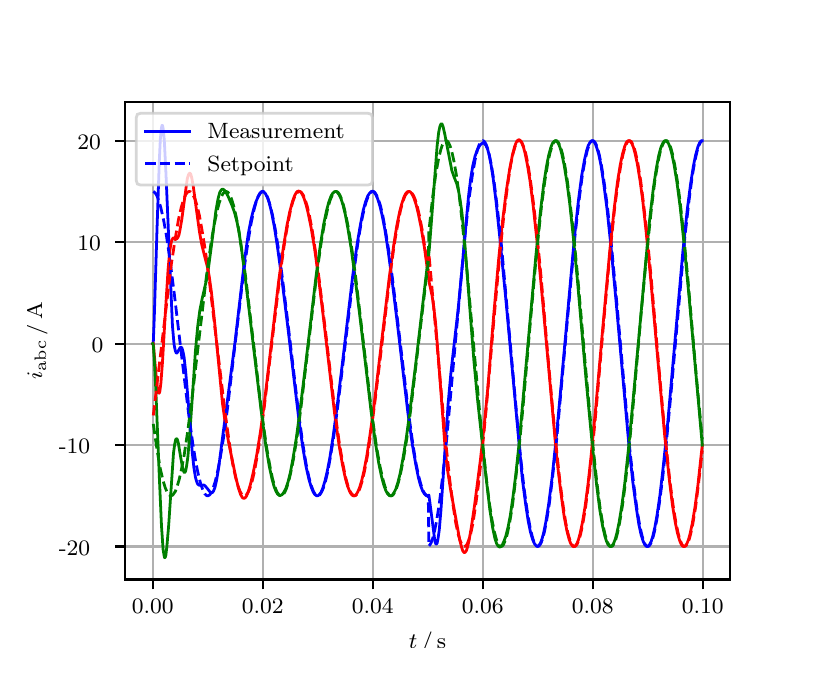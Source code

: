 \begingroup%
\makeatletter%
\begin{pgfpicture}%
\pgfpathrectangle{\pgfpointorigin}{\pgfqpoint{3.9in}{3.1in}}%
\pgfusepath{use as bounding box, clip}%
\begin{pgfscope}%
\pgfsetbuttcap%
\pgfsetmiterjoin%
\definecolor{currentfill}{rgb}{1.0,1.0,1.0}%
\pgfsetfillcolor{currentfill}%
\pgfsetlinewidth{0.0pt}%
\definecolor{currentstroke}{rgb}{1.0,1.0,1.0}%
\pgfsetstrokecolor{currentstroke}%
\pgfsetdash{}{0pt}%
\pgfpathmoveto{\pgfqpoint{0.0in}{0.0in}}%
\pgfpathlineto{\pgfqpoint{3.9in}{0.0in}}%
\pgfpathlineto{\pgfqpoint{3.9in}{3.1in}}%
\pgfpathlineto{\pgfqpoint{0.0in}{3.1in}}%
\pgfpathclose%
\pgfusepath{fill}%
\end{pgfscope}%
\begin{pgfscope}%
\pgfsetbuttcap%
\pgfsetmiterjoin%
\definecolor{currentfill}{rgb}{1.0,1.0,1.0}%
\pgfsetfillcolor{currentfill}%
\pgfsetlinewidth{0.0pt}%
\definecolor{currentstroke}{rgb}{0.0,0.0,0.0}%
\pgfsetstrokecolor{currentstroke}%
\pgfsetstrokeopacity{0.0}%
\pgfsetdash{}{0pt}%
\pgfpathmoveto{\pgfqpoint{0.487in}{0.341in}}%
\pgfpathlineto{\pgfqpoint{3.51in}{0.341in}}%
\pgfpathlineto{\pgfqpoint{3.51in}{2.728in}}%
\pgfpathlineto{\pgfqpoint{0.487in}{2.728in}}%
\pgfpathclose%
\pgfusepath{fill}%
\end{pgfscope}%
\begin{pgfscope}%
\pgfpathrectangle{\pgfqpoint{0.487in}{0.341in}}{\pgfqpoint{3.022in}{2.387in}}%
\pgfusepath{clip}%
\pgfsetrectcap%
\pgfsetroundjoin%
\pgfsetlinewidth{0.803pt}%
\definecolor{currentstroke}{rgb}{0.69,0.69,0.69}%
\pgfsetstrokecolor{currentstroke}%
\pgfsetdash{}{0pt}%
\pgfpathmoveto{\pgfqpoint{0.625in}{0.341in}}%
\pgfpathlineto{\pgfqpoint{0.625in}{2.728in}}%
\pgfusepath{stroke}%
\end{pgfscope}%
\begin{pgfscope}%
\pgfsetbuttcap%
\pgfsetroundjoin%
\definecolor{currentfill}{rgb}{0.0,0.0,0.0}%
\pgfsetfillcolor{currentfill}%
\pgfsetlinewidth{0.803pt}%
\definecolor{currentstroke}{rgb}{0.0,0.0,0.0}%
\pgfsetstrokecolor{currentstroke}%
\pgfsetdash{}{0pt}%
\pgfsys@defobject{currentmarker}{\pgfqpoint{0.0in}{-0.049in}}{\pgfqpoint{0.0in}{0.0in}}{%
\pgfpathmoveto{\pgfqpoint{0.0in}{0.0in}}%
\pgfpathlineto{\pgfqpoint{0.0in}{-0.049in}}%
\pgfusepath{stroke,fill}%
}%
\begin{pgfscope}%
\pgfsys@transformshift{0.625in}{0.341in}%
\pgfsys@useobject{currentmarker}{}%
\end{pgfscope}%
\end{pgfscope}%
\begin{pgfscope}%
\definecolor{textcolor}{rgb}{0.0,0.0,0.0}%
\pgfsetstrokecolor{textcolor}%
\pgfsetfillcolor{textcolor}%
\pgftext[x=0.625in,y=0.244in,,top]{\color{textcolor}\rmfamily\fontsize{8.0}{9.6}\selectfont 0.00}%
\end{pgfscope}%
\begin{pgfscope}%
\pgfpathrectangle{\pgfqpoint{0.487in}{0.341in}}{\pgfqpoint{3.022in}{2.387in}}%
\pgfusepath{clip}%
\pgfsetrectcap%
\pgfsetroundjoin%
\pgfsetlinewidth{0.803pt}%
\definecolor{currentstroke}{rgb}{0.69,0.69,0.69}%
\pgfsetstrokecolor{currentstroke}%
\pgfsetdash{}{0pt}%
\pgfpathmoveto{\pgfqpoint{1.175in}{0.341in}}%
\pgfpathlineto{\pgfqpoint{1.175in}{2.728in}}%
\pgfusepath{stroke}%
\end{pgfscope}%
\begin{pgfscope}%
\pgfsetbuttcap%
\pgfsetroundjoin%
\definecolor{currentfill}{rgb}{0.0,0.0,0.0}%
\pgfsetfillcolor{currentfill}%
\pgfsetlinewidth{0.803pt}%
\definecolor{currentstroke}{rgb}{0.0,0.0,0.0}%
\pgfsetstrokecolor{currentstroke}%
\pgfsetdash{}{0pt}%
\pgfsys@defobject{currentmarker}{\pgfqpoint{0.0in}{-0.049in}}{\pgfqpoint{0.0in}{0.0in}}{%
\pgfpathmoveto{\pgfqpoint{0.0in}{0.0in}}%
\pgfpathlineto{\pgfqpoint{0.0in}{-0.049in}}%
\pgfusepath{stroke,fill}%
}%
\begin{pgfscope}%
\pgfsys@transformshift{1.175in}{0.341in}%
\pgfsys@useobject{currentmarker}{}%
\end{pgfscope}%
\end{pgfscope}%
\begin{pgfscope}%
\definecolor{textcolor}{rgb}{0.0,0.0,0.0}%
\pgfsetstrokecolor{textcolor}%
\pgfsetfillcolor{textcolor}%
\pgftext[x=1.175in,y=0.244in,,top]{\color{textcolor}\rmfamily\fontsize{8.0}{9.6}\selectfont 0.02}%
\end{pgfscope}%
\begin{pgfscope}%
\pgfpathrectangle{\pgfqpoint{0.487in}{0.341in}}{\pgfqpoint{3.022in}{2.387in}}%
\pgfusepath{clip}%
\pgfsetrectcap%
\pgfsetroundjoin%
\pgfsetlinewidth{0.803pt}%
\definecolor{currentstroke}{rgb}{0.69,0.69,0.69}%
\pgfsetstrokecolor{currentstroke}%
\pgfsetdash{}{0pt}%
\pgfpathmoveto{\pgfqpoint{1.725in}{0.341in}}%
\pgfpathlineto{\pgfqpoint{1.725in}{2.728in}}%
\pgfusepath{stroke}%
\end{pgfscope}%
\begin{pgfscope}%
\pgfsetbuttcap%
\pgfsetroundjoin%
\definecolor{currentfill}{rgb}{0.0,0.0,0.0}%
\pgfsetfillcolor{currentfill}%
\pgfsetlinewidth{0.803pt}%
\definecolor{currentstroke}{rgb}{0.0,0.0,0.0}%
\pgfsetstrokecolor{currentstroke}%
\pgfsetdash{}{0pt}%
\pgfsys@defobject{currentmarker}{\pgfqpoint{0.0in}{-0.049in}}{\pgfqpoint{0.0in}{0.0in}}{%
\pgfpathmoveto{\pgfqpoint{0.0in}{0.0in}}%
\pgfpathlineto{\pgfqpoint{0.0in}{-0.049in}}%
\pgfusepath{stroke,fill}%
}%
\begin{pgfscope}%
\pgfsys@transformshift{1.725in}{0.341in}%
\pgfsys@useobject{currentmarker}{}%
\end{pgfscope}%
\end{pgfscope}%
\begin{pgfscope}%
\definecolor{textcolor}{rgb}{0.0,0.0,0.0}%
\pgfsetstrokecolor{textcolor}%
\pgfsetfillcolor{textcolor}%
\pgftext[x=1.725in,y=0.244in,,top]{\color{textcolor}\rmfamily\fontsize{8.0}{9.6}\selectfont 0.04}%
\end{pgfscope}%
\begin{pgfscope}%
\pgfpathrectangle{\pgfqpoint{0.487in}{0.341in}}{\pgfqpoint{3.022in}{2.387in}}%
\pgfusepath{clip}%
\pgfsetrectcap%
\pgfsetroundjoin%
\pgfsetlinewidth{0.803pt}%
\definecolor{currentstroke}{rgb}{0.69,0.69,0.69}%
\pgfsetstrokecolor{currentstroke}%
\pgfsetdash{}{0pt}%
\pgfpathmoveto{\pgfqpoint{2.275in}{0.341in}}%
\pgfpathlineto{\pgfqpoint{2.275in}{2.728in}}%
\pgfusepath{stroke}%
\end{pgfscope}%
\begin{pgfscope}%
\pgfsetbuttcap%
\pgfsetroundjoin%
\definecolor{currentfill}{rgb}{0.0,0.0,0.0}%
\pgfsetfillcolor{currentfill}%
\pgfsetlinewidth{0.803pt}%
\definecolor{currentstroke}{rgb}{0.0,0.0,0.0}%
\pgfsetstrokecolor{currentstroke}%
\pgfsetdash{}{0pt}%
\pgfsys@defobject{currentmarker}{\pgfqpoint{0.0in}{-0.049in}}{\pgfqpoint{0.0in}{0.0in}}{%
\pgfpathmoveto{\pgfqpoint{0.0in}{0.0in}}%
\pgfpathlineto{\pgfqpoint{0.0in}{-0.049in}}%
\pgfusepath{stroke,fill}%
}%
\begin{pgfscope}%
\pgfsys@transformshift{2.275in}{0.341in}%
\pgfsys@useobject{currentmarker}{}%
\end{pgfscope}%
\end{pgfscope}%
\begin{pgfscope}%
\definecolor{textcolor}{rgb}{0.0,0.0,0.0}%
\pgfsetstrokecolor{textcolor}%
\pgfsetfillcolor{textcolor}%
\pgftext[x=2.275in,y=0.244in,,top]{\color{textcolor}\rmfamily\fontsize{8.0}{9.6}\selectfont 0.06}%
\end{pgfscope}%
\begin{pgfscope}%
\pgfpathrectangle{\pgfqpoint{0.487in}{0.341in}}{\pgfqpoint{3.022in}{2.387in}}%
\pgfusepath{clip}%
\pgfsetrectcap%
\pgfsetroundjoin%
\pgfsetlinewidth{0.803pt}%
\definecolor{currentstroke}{rgb}{0.69,0.69,0.69}%
\pgfsetstrokecolor{currentstroke}%
\pgfsetdash{}{0pt}%
\pgfpathmoveto{\pgfqpoint{2.825in}{0.341in}}%
\pgfpathlineto{\pgfqpoint{2.825in}{2.728in}}%
\pgfusepath{stroke}%
\end{pgfscope}%
\begin{pgfscope}%
\pgfsetbuttcap%
\pgfsetroundjoin%
\definecolor{currentfill}{rgb}{0.0,0.0,0.0}%
\pgfsetfillcolor{currentfill}%
\pgfsetlinewidth{0.803pt}%
\definecolor{currentstroke}{rgb}{0.0,0.0,0.0}%
\pgfsetstrokecolor{currentstroke}%
\pgfsetdash{}{0pt}%
\pgfsys@defobject{currentmarker}{\pgfqpoint{0.0in}{-0.049in}}{\pgfqpoint{0.0in}{0.0in}}{%
\pgfpathmoveto{\pgfqpoint{0.0in}{0.0in}}%
\pgfpathlineto{\pgfqpoint{0.0in}{-0.049in}}%
\pgfusepath{stroke,fill}%
}%
\begin{pgfscope}%
\pgfsys@transformshift{2.825in}{0.341in}%
\pgfsys@useobject{currentmarker}{}%
\end{pgfscope}%
\end{pgfscope}%
\begin{pgfscope}%
\definecolor{textcolor}{rgb}{0.0,0.0,0.0}%
\pgfsetstrokecolor{textcolor}%
\pgfsetfillcolor{textcolor}%
\pgftext[x=2.825in,y=0.244in,,top]{\color{textcolor}\rmfamily\fontsize{8.0}{9.6}\selectfont 0.08}%
\end{pgfscope}%
\begin{pgfscope}%
\pgfpathrectangle{\pgfqpoint{0.487in}{0.341in}}{\pgfqpoint{3.022in}{2.387in}}%
\pgfusepath{clip}%
\pgfsetrectcap%
\pgfsetroundjoin%
\pgfsetlinewidth{0.803pt}%
\definecolor{currentstroke}{rgb}{0.69,0.69,0.69}%
\pgfsetstrokecolor{currentstroke}%
\pgfsetdash{}{0pt}%
\pgfpathmoveto{\pgfqpoint{3.375in}{0.341in}}%
\pgfpathlineto{\pgfqpoint{3.375in}{2.728in}}%
\pgfusepath{stroke}%
\end{pgfscope}%
\begin{pgfscope}%
\pgfsetbuttcap%
\pgfsetroundjoin%
\definecolor{currentfill}{rgb}{0.0,0.0,0.0}%
\pgfsetfillcolor{currentfill}%
\pgfsetlinewidth{0.803pt}%
\definecolor{currentstroke}{rgb}{0.0,0.0,0.0}%
\pgfsetstrokecolor{currentstroke}%
\pgfsetdash{}{0pt}%
\pgfsys@defobject{currentmarker}{\pgfqpoint{0.0in}{-0.049in}}{\pgfqpoint{0.0in}{0.0in}}{%
\pgfpathmoveto{\pgfqpoint{0.0in}{0.0in}}%
\pgfpathlineto{\pgfqpoint{0.0in}{-0.049in}}%
\pgfusepath{stroke,fill}%
}%
\begin{pgfscope}%
\pgfsys@transformshift{3.375in}{0.341in}%
\pgfsys@useobject{currentmarker}{}%
\end{pgfscope}%
\end{pgfscope}%
\begin{pgfscope}%
\definecolor{textcolor}{rgb}{0.0,0.0,0.0}%
\pgfsetstrokecolor{textcolor}%
\pgfsetfillcolor{textcolor}%
\pgftext[x=3.375in,y=0.244in,,top]{\color{textcolor}\rmfamily\fontsize{8.0}{9.6}\selectfont 0.10}%
\end{pgfscope}%
\begin{pgfscope}%
\definecolor{textcolor}{rgb}{0.0,0.0,0.0}%
\pgfsetstrokecolor{textcolor}%
\pgfsetfillcolor{textcolor}%
\pgftext[x=1.999in,y=0.081in,,top]{\color{textcolor}\rmfamily\fontsize{8.0}{9.6}\selectfont \(\displaystyle t\,/\,\mathrm{s}\)}%
\end{pgfscope}%
\begin{pgfscope}%
\pgfpathrectangle{\pgfqpoint{0.487in}{0.341in}}{\pgfqpoint{3.022in}{2.387in}}%
\pgfusepath{clip}%
\pgfsetrectcap%
\pgfsetroundjoin%
\pgfsetlinewidth{0.803pt}%
\definecolor{currentstroke}{rgb}{0.69,0.69,0.69}%
\pgfsetstrokecolor{currentstroke}%
\pgfsetdash{}{0pt}%
\pgfpathmoveto{\pgfqpoint{0.487in}{0.506in}}%
\pgfpathlineto{\pgfqpoint{3.51in}{0.506in}}%
\pgfusepath{stroke}%
\end{pgfscope}%
\begin{pgfscope}%
\pgfsetbuttcap%
\pgfsetroundjoin%
\definecolor{currentfill}{rgb}{0.0,0.0,0.0}%
\pgfsetfillcolor{currentfill}%
\pgfsetlinewidth{0.803pt}%
\definecolor{currentstroke}{rgb}{0.0,0.0,0.0}%
\pgfsetstrokecolor{currentstroke}%
\pgfsetdash{}{0pt}%
\pgfsys@defobject{currentmarker}{\pgfqpoint{-0.049in}{0.0in}}{\pgfqpoint{-0.0in}{0.0in}}{%
\pgfpathmoveto{\pgfqpoint{-0.0in}{0.0in}}%
\pgfpathlineto{\pgfqpoint{-0.049in}{0.0in}}%
\pgfusepath{stroke,fill}%
}%
\begin{pgfscope}%
\pgfsys@transformshift{0.487in}{0.506in}%
\pgfsys@useobject{currentmarker}{}%
\end{pgfscope}%
\end{pgfscope}%
\begin{pgfscope}%
\definecolor{textcolor}{rgb}{0.0,0.0,0.0}%
\pgfsetstrokecolor{textcolor}%
\pgfsetfillcolor{textcolor}%
\pgftext[x=0.156in, y=0.463in, left, base]{\color{textcolor}\rmfamily\fontsize{8.0}{9.6}\selectfont −20}%
\end{pgfscope}%
\begin{pgfscope}%
\pgfpathrectangle{\pgfqpoint{0.487in}{0.341in}}{\pgfqpoint{3.022in}{2.387in}}%
\pgfusepath{clip}%
\pgfsetrectcap%
\pgfsetroundjoin%
\pgfsetlinewidth{0.803pt}%
\definecolor{currentstroke}{rgb}{0.69,0.69,0.69}%
\pgfsetstrokecolor{currentstroke}%
\pgfsetdash{}{0pt}%
\pgfpathmoveto{\pgfqpoint{0.487in}{1.013in}}%
\pgfpathlineto{\pgfqpoint{3.51in}{1.013in}}%
\pgfusepath{stroke}%
\end{pgfscope}%
\begin{pgfscope}%
\pgfsetbuttcap%
\pgfsetroundjoin%
\definecolor{currentfill}{rgb}{0.0,0.0,0.0}%
\pgfsetfillcolor{currentfill}%
\pgfsetlinewidth{0.803pt}%
\definecolor{currentstroke}{rgb}{0.0,0.0,0.0}%
\pgfsetstrokecolor{currentstroke}%
\pgfsetdash{}{0pt}%
\pgfsys@defobject{currentmarker}{\pgfqpoint{-0.049in}{0.0in}}{\pgfqpoint{-0.0in}{0.0in}}{%
\pgfpathmoveto{\pgfqpoint{-0.0in}{0.0in}}%
\pgfpathlineto{\pgfqpoint{-0.049in}{0.0in}}%
\pgfusepath{stroke,fill}%
}%
\begin{pgfscope}%
\pgfsys@transformshift{0.487in}{1.013in}%
\pgfsys@useobject{currentmarker}{}%
\end{pgfscope}%
\end{pgfscope}%
\begin{pgfscope}%
\definecolor{textcolor}{rgb}{0.0,0.0,0.0}%
\pgfsetstrokecolor{textcolor}%
\pgfsetfillcolor{textcolor}%
\pgftext[x=0.156in, y=0.971in, left, base]{\color{textcolor}\rmfamily\fontsize{8.0}{9.6}\selectfont −10}%
\end{pgfscope}%
\begin{pgfscope}%
\pgfpathrectangle{\pgfqpoint{0.487in}{0.341in}}{\pgfqpoint{3.022in}{2.387in}}%
\pgfusepath{clip}%
\pgfsetrectcap%
\pgfsetroundjoin%
\pgfsetlinewidth{0.803pt}%
\definecolor{currentstroke}{rgb}{0.69,0.69,0.69}%
\pgfsetstrokecolor{currentstroke}%
\pgfsetdash{}{0pt}%
\pgfpathmoveto{\pgfqpoint{0.487in}{1.52in}}%
\pgfpathlineto{\pgfqpoint{3.51in}{1.52in}}%
\pgfusepath{stroke}%
\end{pgfscope}%
\begin{pgfscope}%
\pgfsetbuttcap%
\pgfsetroundjoin%
\definecolor{currentfill}{rgb}{0.0,0.0,0.0}%
\pgfsetfillcolor{currentfill}%
\pgfsetlinewidth{0.803pt}%
\definecolor{currentstroke}{rgb}{0.0,0.0,0.0}%
\pgfsetstrokecolor{currentstroke}%
\pgfsetdash{}{0pt}%
\pgfsys@defobject{currentmarker}{\pgfqpoint{-0.049in}{0.0in}}{\pgfqpoint{-0.0in}{0.0in}}{%
\pgfpathmoveto{\pgfqpoint{-0.0in}{0.0in}}%
\pgfpathlineto{\pgfqpoint{-0.049in}{0.0in}}%
\pgfusepath{stroke,fill}%
}%
\begin{pgfscope}%
\pgfsys@transformshift{0.487in}{1.52in}%
\pgfsys@useobject{currentmarker}{}%
\end{pgfscope}%
\end{pgfscope}%
\begin{pgfscope}%
\definecolor{textcolor}{rgb}{0.0,0.0,0.0}%
\pgfsetstrokecolor{textcolor}%
\pgfsetfillcolor{textcolor}%
\pgftext[x=0.32in, y=1.478in, left, base]{\color{textcolor}\rmfamily\fontsize{8.0}{9.6}\selectfont 0}%
\end{pgfscope}%
\begin{pgfscope}%
\pgfpathrectangle{\pgfqpoint{0.487in}{0.341in}}{\pgfqpoint{3.022in}{2.387in}}%
\pgfusepath{clip}%
\pgfsetrectcap%
\pgfsetroundjoin%
\pgfsetlinewidth{0.803pt}%
\definecolor{currentstroke}{rgb}{0.69,0.69,0.69}%
\pgfsetstrokecolor{currentstroke}%
\pgfsetdash{}{0pt}%
\pgfpathmoveto{\pgfqpoint{0.487in}{2.028in}}%
\pgfpathlineto{\pgfqpoint{3.51in}{2.028in}}%
\pgfusepath{stroke}%
\end{pgfscope}%
\begin{pgfscope}%
\pgfsetbuttcap%
\pgfsetroundjoin%
\definecolor{currentfill}{rgb}{0.0,0.0,0.0}%
\pgfsetfillcolor{currentfill}%
\pgfsetlinewidth{0.803pt}%
\definecolor{currentstroke}{rgb}{0.0,0.0,0.0}%
\pgfsetstrokecolor{currentstroke}%
\pgfsetdash{}{0pt}%
\pgfsys@defobject{currentmarker}{\pgfqpoint{-0.049in}{0.0in}}{\pgfqpoint{-0.0in}{0.0in}}{%
\pgfpathmoveto{\pgfqpoint{-0.0in}{0.0in}}%
\pgfpathlineto{\pgfqpoint{-0.049in}{0.0in}}%
\pgfusepath{stroke,fill}%
}%
\begin{pgfscope}%
\pgfsys@transformshift{0.487in}{2.028in}%
\pgfsys@useobject{currentmarker}{}%
\end{pgfscope}%
\end{pgfscope}%
\begin{pgfscope}%
\definecolor{textcolor}{rgb}{0.0,0.0,0.0}%
\pgfsetstrokecolor{textcolor}%
\pgfsetfillcolor{textcolor}%
\pgftext[x=0.249in, y=1.986in, left, base]{\color{textcolor}\rmfamily\fontsize{8.0}{9.6}\selectfont 10}%
\end{pgfscope}%
\begin{pgfscope}%
\pgfpathrectangle{\pgfqpoint{0.487in}{0.341in}}{\pgfqpoint{3.022in}{2.387in}}%
\pgfusepath{clip}%
\pgfsetrectcap%
\pgfsetroundjoin%
\pgfsetlinewidth{0.803pt}%
\definecolor{currentstroke}{rgb}{0.69,0.69,0.69}%
\pgfsetstrokecolor{currentstroke}%
\pgfsetdash{}{0pt}%
\pgfpathmoveto{\pgfqpoint{0.487in}{2.535in}}%
\pgfpathlineto{\pgfqpoint{3.51in}{2.535in}}%
\pgfusepath{stroke}%
\end{pgfscope}%
\begin{pgfscope}%
\pgfsetbuttcap%
\pgfsetroundjoin%
\definecolor{currentfill}{rgb}{0.0,0.0,0.0}%
\pgfsetfillcolor{currentfill}%
\pgfsetlinewidth{0.803pt}%
\definecolor{currentstroke}{rgb}{0.0,0.0,0.0}%
\pgfsetstrokecolor{currentstroke}%
\pgfsetdash{}{0pt}%
\pgfsys@defobject{currentmarker}{\pgfqpoint{-0.049in}{0.0in}}{\pgfqpoint{-0.0in}{0.0in}}{%
\pgfpathmoveto{\pgfqpoint{-0.0in}{0.0in}}%
\pgfpathlineto{\pgfqpoint{-0.049in}{0.0in}}%
\pgfusepath{stroke,fill}%
}%
\begin{pgfscope}%
\pgfsys@transformshift{0.487in}{2.535in}%
\pgfsys@useobject{currentmarker}{}%
\end{pgfscope}%
\end{pgfscope}%
\begin{pgfscope}%
\definecolor{textcolor}{rgb}{0.0,0.0,0.0}%
\pgfsetstrokecolor{textcolor}%
\pgfsetfillcolor{textcolor}%
\pgftext[x=0.249in, y=2.493in, left, base]{\color{textcolor}\rmfamily\fontsize{8.0}{9.6}\selectfont 20}%
\end{pgfscope}%
\begin{pgfscope}%
\definecolor{textcolor}{rgb}{0.0,0.0,0.0}%
\pgfsetstrokecolor{textcolor}%
\pgfsetfillcolor{textcolor}%
\pgftext[x=0.1in,y=1.534in,,bottom,rotate=90.0]{\color{textcolor}\rmfamily\fontsize{8.0}{9.6}\selectfont \(\displaystyle i_{\mathrm{abc}}\,/\,\mathrm{A}\)}%
\end{pgfscope}%
\begin{pgfscope}%
\pgfpathrectangle{\pgfqpoint{0.487in}{0.341in}}{\pgfqpoint{3.022in}{2.387in}}%
\pgfusepath{clip}%
\pgfsetrectcap%
\pgfsetroundjoin%
\pgfsetlinewidth{1.004pt}%
\definecolor{currentstroke}{rgb}{0.0,0.0,1.0}%
\pgfsetstrokecolor{currentstroke}%
\pgfsetdash{}{0pt}%
\pgfpathmoveto{\pgfqpoint{0.625in}{1.52in}}%
\pgfpathlineto{\pgfqpoint{0.628in}{1.524in}}%
\pgfpathlineto{\pgfqpoint{0.633in}{1.653in}}%
\pgfpathlineto{\pgfqpoint{0.647in}{2.104in}}%
\pgfpathlineto{\pgfqpoint{0.658in}{2.429in}}%
\pgfpathlineto{\pgfqpoint{0.663in}{2.539in}}%
\pgfpathlineto{\pgfqpoint{0.669in}{2.6in}}%
\pgfpathlineto{\pgfqpoint{0.672in}{2.612in}}%
\pgfpathlineto{\pgfqpoint{0.674in}{2.611in}}%
\pgfpathlineto{\pgfqpoint{0.677in}{2.598in}}%
\pgfpathlineto{\pgfqpoint{0.683in}{2.539in}}%
\pgfpathlineto{\pgfqpoint{0.691in}{2.38in}}%
\pgfpathlineto{\pgfqpoint{0.724in}{1.607in}}%
\pgfpathlineto{\pgfqpoint{0.732in}{1.516in}}%
\pgfpathlineto{\pgfqpoint{0.738in}{1.485in}}%
\pgfpathlineto{\pgfqpoint{0.743in}{1.473in}}%
\pgfpathlineto{\pgfqpoint{0.746in}{1.473in}}%
\pgfpathlineto{\pgfqpoint{0.751in}{1.48in}}%
\pgfpathlineto{\pgfqpoint{0.762in}{1.5in}}%
\pgfpathlineto{\pgfqpoint{0.765in}{1.502in}}%
\pgfpathlineto{\pgfqpoint{0.768in}{1.502in}}%
\pgfpathlineto{\pgfqpoint{0.771in}{1.499in}}%
\pgfpathlineto{\pgfqpoint{0.776in}{1.483in}}%
\pgfpathlineto{\pgfqpoint{0.782in}{1.453in}}%
\pgfpathlineto{\pgfqpoint{0.79in}{1.381in}}%
\pgfpathlineto{\pgfqpoint{0.801in}{1.251in}}%
\pgfpathlineto{\pgfqpoint{0.823in}{0.975in}}%
\pgfpathlineto{\pgfqpoint{0.831in}{0.901in}}%
\pgfpathlineto{\pgfqpoint{0.839in}{0.851in}}%
\pgfpathlineto{\pgfqpoint{0.845in}{0.83in}}%
\pgfpathlineto{\pgfqpoint{0.85in}{0.818in}}%
\pgfpathlineto{\pgfqpoint{0.856in}{0.813in}}%
\pgfpathlineto{\pgfqpoint{0.861in}{0.812in}}%
\pgfpathlineto{\pgfqpoint{0.881in}{0.813in}}%
\pgfpathlineto{\pgfqpoint{0.886in}{0.81in}}%
\pgfpathlineto{\pgfqpoint{0.894in}{0.801in}}%
\pgfpathlineto{\pgfqpoint{0.914in}{0.776in}}%
\pgfpathlineto{\pgfqpoint{0.919in}{0.774in}}%
\pgfpathlineto{\pgfqpoint{0.925in}{0.777in}}%
\pgfpathlineto{\pgfqpoint{0.93in}{0.785in}}%
\pgfpathlineto{\pgfqpoint{0.936in}{0.8in}}%
\pgfpathlineto{\pgfqpoint{0.944in}{0.835in}}%
\pgfpathlineto{\pgfqpoint{0.955in}{0.9in}}%
\pgfpathlineto{\pgfqpoint{0.971in}{1.025in}}%
\pgfpathlineto{\pgfqpoint{1.007in}{1.299in}}%
\pgfpathlineto{\pgfqpoint{1.037in}{1.53in}}%
\pgfpathlineto{\pgfqpoint{1.065in}{1.771in}}%
\pgfpathlineto{\pgfqpoint{1.087in}{1.957in}}%
\pgfpathlineto{\pgfqpoint{1.103in}{2.069in}}%
\pgfpathlineto{\pgfqpoint{1.117in}{2.142in}}%
\pgfpathlineto{\pgfqpoint{1.131in}{2.197in}}%
\pgfpathlineto{\pgfqpoint{1.142in}{2.231in}}%
\pgfpathlineto{\pgfqpoint{1.153in}{2.256in}}%
\pgfpathlineto{\pgfqpoint{1.161in}{2.269in}}%
\pgfpathlineto{\pgfqpoint{1.169in}{2.277in}}%
\pgfpathlineto{\pgfqpoint{1.175in}{2.279in}}%
\pgfpathlineto{\pgfqpoint{1.18in}{2.278in}}%
\pgfpathlineto{\pgfqpoint{1.186in}{2.274in}}%
\pgfpathlineto{\pgfqpoint{1.191in}{2.266in}}%
\pgfpathlineto{\pgfqpoint{1.2in}{2.249in}}%
\pgfpathlineto{\pgfqpoint{1.208in}{2.224in}}%
\pgfpathlineto{\pgfqpoint{1.219in}{2.179in}}%
\pgfpathlineto{\pgfqpoint{1.233in}{2.107in}}%
\pgfpathlineto{\pgfqpoint{1.249in}{2.003in}}%
\pgfpathlineto{\pgfqpoint{1.271in}{1.843in}}%
\pgfpathlineto{\pgfqpoint{1.299in}{1.617in}}%
\pgfpathlineto{\pgfqpoint{1.357in}{1.132in}}%
\pgfpathlineto{\pgfqpoint{1.376in}{0.999in}}%
\pgfpathlineto{\pgfqpoint{1.392in}{0.905in}}%
\pgfpathlineto{\pgfqpoint{1.406in}{0.843in}}%
\pgfpathlineto{\pgfqpoint{1.417in}{0.805in}}%
\pgfpathlineto{\pgfqpoint{1.428in}{0.778in}}%
\pgfpathlineto{\pgfqpoint{1.436in}{0.766in}}%
\pgfpathlineto{\pgfqpoint{1.442in}{0.761in}}%
\pgfpathlineto{\pgfqpoint{1.447in}{0.759in}}%
\pgfpathlineto{\pgfqpoint{1.453in}{0.761in}}%
\pgfpathlineto{\pgfqpoint{1.458in}{0.765in}}%
\pgfpathlineto{\pgfqpoint{1.467in}{0.777in}}%
\pgfpathlineto{\pgfqpoint{1.475in}{0.796in}}%
\pgfpathlineto{\pgfqpoint{1.486in}{0.832in}}%
\pgfpathlineto{\pgfqpoint{1.497in}{0.878in}}%
\pgfpathlineto{\pgfqpoint{1.511in}{0.95in}}%
\pgfpathlineto{\pgfqpoint{1.527in}{1.054in}}%
\pgfpathlineto{\pgfqpoint{1.546in}{1.196in}}%
\pgfpathlineto{\pgfqpoint{1.574in}{1.425in}}%
\pgfpathlineto{\pgfqpoint{1.626in}{1.866in}}%
\pgfpathlineto{\pgfqpoint{1.648in}{2.023in}}%
\pgfpathlineto{\pgfqpoint{1.665in}{2.122in}}%
\pgfpathlineto{\pgfqpoint{1.678in}{2.188in}}%
\pgfpathlineto{\pgfqpoint{1.689in}{2.228in}}%
\pgfpathlineto{\pgfqpoint{1.7in}{2.258in}}%
\pgfpathlineto{\pgfqpoint{1.709in}{2.272in}}%
\pgfpathlineto{\pgfqpoint{1.717in}{2.28in}}%
\pgfpathlineto{\pgfqpoint{1.722in}{2.282in}}%
\pgfpathlineto{\pgfqpoint{1.728in}{2.28in}}%
\pgfpathlineto{\pgfqpoint{1.733in}{2.276in}}%
\pgfpathlineto{\pgfqpoint{1.742in}{2.263in}}%
\pgfpathlineto{\pgfqpoint{1.75in}{2.244in}}%
\pgfpathlineto{\pgfqpoint{1.761in}{2.209in}}%
\pgfpathlineto{\pgfqpoint{1.772in}{2.163in}}%
\pgfpathlineto{\pgfqpoint{1.786in}{2.091in}}%
\pgfpathlineto{\pgfqpoint{1.802in}{1.987in}}%
\pgfpathlineto{\pgfqpoint{1.821in}{1.845in}}%
\pgfpathlineto{\pgfqpoint{1.849in}{1.616in}}%
\pgfpathlineto{\pgfqpoint{1.901in}{1.175in}}%
\pgfpathlineto{\pgfqpoint{1.923in}{1.018in}}%
\pgfpathlineto{\pgfqpoint{1.94in}{0.919in}}%
\pgfpathlineto{\pgfqpoint{1.953in}{0.853in}}%
\pgfpathlineto{\pgfqpoint{1.964in}{0.812in}}%
\pgfpathlineto{\pgfqpoint{1.975in}{0.783in}}%
\pgfpathlineto{\pgfqpoint{1.984in}{0.769in}}%
\pgfpathlineto{\pgfqpoint{1.992in}{0.761in}}%
\pgfpathlineto{\pgfqpoint{1.997in}{0.759in}}%
\pgfpathlineto{\pgfqpoint{2.003in}{0.761in}}%
\pgfpathlineto{\pgfqpoint{2.006in}{0.763in}}%
\pgfpathlineto{\pgfqpoint{2.011in}{0.726in}}%
\pgfpathlineto{\pgfqpoint{2.036in}{0.532in}}%
\pgfpathlineto{\pgfqpoint{2.041in}{0.518in}}%
\pgfpathlineto{\pgfqpoint{2.044in}{0.518in}}%
\pgfpathlineto{\pgfqpoint{2.047in}{0.522in}}%
\pgfpathlineto{\pgfqpoint{2.052in}{0.547in}}%
\pgfpathlineto{\pgfqpoint{2.058in}{0.589in}}%
\pgfpathlineto{\pgfqpoint{2.066in}{0.683in}}%
\pgfpathlineto{\pgfqpoint{2.08in}{0.889in}}%
\pgfpathlineto{\pgfqpoint{2.102in}{1.218in}}%
\pgfpathlineto{\pgfqpoint{2.116in}{1.372in}}%
\pgfpathlineto{\pgfqpoint{2.132in}{1.515in}}%
\pgfpathlineto{\pgfqpoint{2.151in}{1.68in}}%
\pgfpathlineto{\pgfqpoint{2.168in}{1.856in}}%
\pgfpathlineto{\pgfqpoint{2.204in}{2.255in}}%
\pgfpathlineto{\pgfqpoint{2.215in}{2.345in}}%
\pgfpathlineto{\pgfqpoint{2.226in}{2.412in}}%
\pgfpathlineto{\pgfqpoint{2.237in}{2.458in}}%
\pgfpathlineto{\pgfqpoint{2.248in}{2.489in}}%
\pgfpathlineto{\pgfqpoint{2.259in}{2.509in}}%
\pgfpathlineto{\pgfqpoint{2.267in}{2.518in}}%
\pgfpathlineto{\pgfqpoint{2.275in}{2.523in}}%
\pgfpathlineto{\pgfqpoint{2.281in}{2.522in}}%
\pgfpathlineto{\pgfqpoint{2.286in}{2.518in}}%
\pgfpathlineto{\pgfqpoint{2.292in}{2.51in}}%
\pgfpathlineto{\pgfqpoint{2.3in}{2.491in}}%
\pgfpathlineto{\pgfqpoint{2.308in}{2.461in}}%
\pgfpathlineto{\pgfqpoint{2.316in}{2.42in}}%
\pgfpathlineto{\pgfqpoint{2.327in}{2.35in}}%
\pgfpathlineto{\pgfqpoint{2.341in}{2.239in}}%
\pgfpathlineto{\pgfqpoint{2.36in}{2.057in}}%
\pgfpathlineto{\pgfqpoint{2.391in}{1.74in}}%
\pgfpathlineto{\pgfqpoint{2.473in}{0.846in}}%
\pgfpathlineto{\pgfqpoint{2.49in}{0.716in}}%
\pgfpathlineto{\pgfqpoint{2.503in}{0.631in}}%
\pgfpathlineto{\pgfqpoint{2.514in}{0.578in}}%
\pgfpathlineto{\pgfqpoint{2.525in}{0.54in}}%
\pgfpathlineto{\pgfqpoint{2.534in}{0.52in}}%
\pgfpathlineto{\pgfqpoint{2.542in}{0.51in}}%
\pgfpathlineto{\pgfqpoint{2.547in}{0.507in}}%
\pgfpathlineto{\pgfqpoint{2.553in}{0.508in}}%
\pgfpathlineto{\pgfqpoint{2.558in}{0.514in}}%
\pgfpathlineto{\pgfqpoint{2.564in}{0.523in}}%
\pgfpathlineto{\pgfqpoint{2.572in}{0.545in}}%
\pgfpathlineto{\pgfqpoint{2.58in}{0.575in}}%
\pgfpathlineto{\pgfqpoint{2.591in}{0.63in}}%
\pgfpathlineto{\pgfqpoint{2.605in}{0.718in}}%
\pgfpathlineto{\pgfqpoint{2.622in}{0.85in}}%
\pgfpathlineto{\pgfqpoint{2.641in}{1.032in}}%
\pgfpathlineto{\pgfqpoint{2.666in}{1.299in}}%
\pgfpathlineto{\pgfqpoint{2.735in}{2.064in}}%
\pgfpathlineto{\pgfqpoint{2.754in}{2.238in}}%
\pgfpathlineto{\pgfqpoint{2.77in}{2.36in}}%
\pgfpathlineto{\pgfqpoint{2.784in}{2.439in}}%
\pgfpathlineto{\pgfqpoint{2.795in}{2.486in}}%
\pgfpathlineto{\pgfqpoint{2.803in}{2.511in}}%
\pgfpathlineto{\pgfqpoint{2.812in}{2.527in}}%
\pgfpathlineto{\pgfqpoint{2.817in}{2.533in}}%
\pgfpathlineto{\pgfqpoint{2.823in}{2.535in}}%
\pgfpathlineto{\pgfqpoint{2.828in}{2.533in}}%
\pgfpathlineto{\pgfqpoint{2.834in}{2.527in}}%
\pgfpathlineto{\pgfqpoint{2.839in}{2.517in}}%
\pgfpathlineto{\pgfqpoint{2.847in}{2.495in}}%
\pgfpathlineto{\pgfqpoint{2.856in}{2.464in}}%
\pgfpathlineto{\pgfqpoint{2.867in}{2.41in}}%
\pgfpathlineto{\pgfqpoint{2.88in}{2.322in}}%
\pgfpathlineto{\pgfqpoint{2.897in}{2.191in}}%
\pgfpathlineto{\pgfqpoint{2.916in}{2.01in}}%
\pgfpathlineto{\pgfqpoint{2.941in}{1.742in}}%
\pgfpathlineto{\pgfqpoint{3.007in}{1.004in}}%
\pgfpathlineto{\pgfqpoint{3.026in}{0.826in}}%
\pgfpathlineto{\pgfqpoint{3.043in}{0.7in}}%
\pgfpathlineto{\pgfqpoint{3.056in}{0.616in}}%
\pgfpathlineto{\pgfqpoint{3.067in}{0.565in}}%
\pgfpathlineto{\pgfqpoint{3.078in}{0.53in}}%
\pgfpathlineto{\pgfqpoint{3.087in}{0.513in}}%
\pgfpathlineto{\pgfqpoint{3.092in}{0.508in}}%
\pgfpathlineto{\pgfqpoint{3.098in}{0.506in}}%
\pgfpathlineto{\pgfqpoint{3.103in}{0.508in}}%
\pgfpathlineto{\pgfqpoint{3.109in}{0.514in}}%
\pgfpathlineto{\pgfqpoint{3.117in}{0.53in}}%
\pgfpathlineto{\pgfqpoint{3.125in}{0.555in}}%
\pgfpathlineto{\pgfqpoint{3.136in}{0.602in}}%
\pgfpathlineto{\pgfqpoint{3.147in}{0.664in}}%
\pgfpathlineto{\pgfqpoint{3.161in}{0.76in}}%
\pgfpathlineto{\pgfqpoint{3.177in}{0.898in}}%
\pgfpathlineto{\pgfqpoint{3.197in}{1.088in}}%
\pgfpathlineto{\pgfqpoint{3.224in}{1.393in}}%
\pgfpathlineto{\pgfqpoint{3.276in}{1.981in}}%
\pgfpathlineto{\pgfqpoint{3.298in}{2.191in}}%
\pgfpathlineto{\pgfqpoint{3.315in}{2.322in}}%
\pgfpathlineto{\pgfqpoint{3.329in}{2.41in}}%
\pgfpathlineto{\pgfqpoint{3.34in}{2.464in}}%
\pgfpathlineto{\pgfqpoint{3.351in}{2.504in}}%
\pgfpathlineto{\pgfqpoint{3.359in}{2.523in}}%
\pgfpathlineto{\pgfqpoint{3.364in}{2.531in}}%
\pgfpathlineto{\pgfqpoint{3.37in}{2.535in}}%
\pgfpathlineto{\pgfqpoint{3.373in}{2.535in}}%
\pgfpathlineto{\pgfqpoint{3.373in}{2.535in}}%
\pgfusepath{stroke}%
\end{pgfscope}%
\begin{pgfscope}%
\pgfpathrectangle{\pgfqpoint{0.487in}{0.341in}}{\pgfqpoint{3.022in}{2.387in}}%
\pgfusepath{clip}%
\pgfsetrectcap%
\pgfsetroundjoin%
\pgfsetlinewidth{1.004pt}%
\definecolor{currentstroke}{rgb}{1.0,0.0,0.0}%
\pgfsetstrokecolor{currentstroke}%
\pgfsetdash{}{0pt}%
\pgfpathmoveto{\pgfqpoint{0.625in}{1.52in}}%
\pgfpathlineto{\pgfqpoint{0.628in}{1.524in}}%
\pgfpathlineto{\pgfqpoint{0.636in}{1.43in}}%
\pgfpathlineto{\pgfqpoint{0.647in}{1.309in}}%
\pgfpathlineto{\pgfqpoint{0.652in}{1.278in}}%
\pgfpathlineto{\pgfqpoint{0.655in}{1.272in}}%
\pgfpathlineto{\pgfqpoint{0.658in}{1.273in}}%
\pgfpathlineto{\pgfqpoint{0.661in}{1.282in}}%
\pgfpathlineto{\pgfqpoint{0.666in}{1.322in}}%
\pgfpathlineto{\pgfqpoint{0.674in}{1.427in}}%
\pgfpathlineto{\pgfqpoint{0.688in}{1.669in}}%
\pgfpathlineto{\pgfqpoint{0.702in}{1.891in}}%
\pgfpathlineto{\pgfqpoint{0.71in}{1.98in}}%
\pgfpathlineto{\pgfqpoint{0.716in}{2.018in}}%
\pgfpathlineto{\pgfqpoint{0.721in}{2.039in}}%
\pgfpathlineto{\pgfqpoint{0.727in}{2.048in}}%
\pgfpathlineto{\pgfqpoint{0.732in}{2.049in}}%
\pgfpathlineto{\pgfqpoint{0.743in}{2.044in}}%
\pgfpathlineto{\pgfqpoint{0.746in}{2.044in}}%
\pgfpathlineto{\pgfqpoint{0.751in}{2.051in}}%
\pgfpathlineto{\pgfqpoint{0.757in}{2.066in}}%
\pgfpathlineto{\pgfqpoint{0.762in}{2.091in}}%
\pgfpathlineto{\pgfqpoint{0.771in}{2.144in}}%
\pgfpathlineto{\pgfqpoint{0.798in}{2.345in}}%
\pgfpathlineto{\pgfqpoint{0.804in}{2.365in}}%
\pgfpathlineto{\pgfqpoint{0.809in}{2.372in}}%
\pgfpathlineto{\pgfqpoint{0.812in}{2.372in}}%
\pgfpathlineto{\pgfqpoint{0.815in}{2.368in}}%
\pgfpathlineto{\pgfqpoint{0.82in}{2.351in}}%
\pgfpathlineto{\pgfqpoint{0.828in}{2.307in}}%
\pgfpathlineto{\pgfqpoint{0.842in}{2.203in}}%
\pgfpathlineto{\pgfqpoint{0.859in}{2.079in}}%
\pgfpathlineto{\pgfqpoint{0.87in}{2.017in}}%
\pgfpathlineto{\pgfqpoint{0.881in}{1.972in}}%
\pgfpathlineto{\pgfqpoint{0.9in}{1.898in}}%
\pgfpathlineto{\pgfqpoint{0.908in}{1.854in}}%
\pgfpathlineto{\pgfqpoint{0.919in}{1.775in}}%
\pgfpathlineto{\pgfqpoint{0.933in}{1.645in}}%
\pgfpathlineto{\pgfqpoint{0.974in}{1.222in}}%
\pgfpathlineto{\pgfqpoint{0.988in}{1.123in}}%
\pgfpathlineto{\pgfqpoint{1.004in}{1.03in}}%
\pgfpathlineto{\pgfqpoint{1.04in}{0.855in}}%
\pgfpathlineto{\pgfqpoint{1.054in}{0.798in}}%
\pgfpathlineto{\pgfqpoint{1.065in}{0.765in}}%
\pgfpathlineto{\pgfqpoint{1.073in}{0.751in}}%
\pgfpathlineto{\pgfqpoint{1.079in}{0.747in}}%
\pgfpathlineto{\pgfqpoint{1.084in}{0.747in}}%
\pgfpathlineto{\pgfqpoint{1.09in}{0.752in}}%
\pgfpathlineto{\pgfqpoint{1.095in}{0.76in}}%
\pgfpathlineto{\pgfqpoint{1.103in}{0.78in}}%
\pgfpathlineto{\pgfqpoint{1.114in}{0.817in}}%
\pgfpathlineto{\pgfqpoint{1.128in}{0.877in}}%
\pgfpathlineto{\pgfqpoint{1.145in}{0.962in}}%
\pgfpathlineto{\pgfqpoint{1.164in}{1.08in}}%
\pgfpathlineto{\pgfqpoint{1.183in}{1.22in}}%
\pgfpathlineto{\pgfqpoint{1.205in}{1.406in}}%
\pgfpathlineto{\pgfqpoint{1.255in}{1.833in}}%
\pgfpathlineto{\pgfqpoint{1.277in}{1.992in}}%
\pgfpathlineto{\pgfqpoint{1.296in}{2.109in}}%
\pgfpathlineto{\pgfqpoint{1.31in}{2.178in}}%
\pgfpathlineto{\pgfqpoint{1.324in}{2.231in}}%
\pgfpathlineto{\pgfqpoint{1.335in}{2.261in}}%
\pgfpathlineto{\pgfqpoint{1.343in}{2.275in}}%
\pgfpathlineto{\pgfqpoint{1.348in}{2.281in}}%
\pgfpathlineto{\pgfqpoint{1.354in}{2.283in}}%
\pgfpathlineto{\pgfqpoint{1.359in}{2.282in}}%
\pgfpathlineto{\pgfqpoint{1.365in}{2.278in}}%
\pgfpathlineto{\pgfqpoint{1.373in}{2.267in}}%
\pgfpathlineto{\pgfqpoint{1.381in}{2.249in}}%
\pgfpathlineto{\pgfqpoint{1.392in}{2.215in}}%
\pgfpathlineto{\pgfqpoint{1.403in}{2.17in}}%
\pgfpathlineto{\pgfqpoint{1.417in}{2.101in}}%
\pgfpathlineto{\pgfqpoint{1.434in}{2.0in}}%
\pgfpathlineto{\pgfqpoint{1.453in}{1.86in}}%
\pgfpathlineto{\pgfqpoint{1.478in}{1.656in}}%
\pgfpathlineto{\pgfqpoint{1.535in}{1.168in}}%
\pgfpathlineto{\pgfqpoint{1.557in}{1.012in}}%
\pgfpathlineto{\pgfqpoint{1.574in}{0.915in}}%
\pgfpathlineto{\pgfqpoint{1.588in}{0.849in}}%
\pgfpathlineto{\pgfqpoint{1.599in}{0.809in}}%
\pgfpathlineto{\pgfqpoint{1.61in}{0.781in}}%
\pgfpathlineto{\pgfqpoint{1.618in}{0.767in}}%
\pgfpathlineto{\pgfqpoint{1.626in}{0.76in}}%
\pgfpathlineto{\pgfqpoint{1.632in}{0.759in}}%
\pgfpathlineto{\pgfqpoint{1.637in}{0.761in}}%
\pgfpathlineto{\pgfqpoint{1.643in}{0.766in}}%
\pgfpathlineto{\pgfqpoint{1.651in}{0.78in}}%
\pgfpathlineto{\pgfqpoint{1.659in}{0.799in}}%
\pgfpathlineto{\pgfqpoint{1.67in}{0.835in}}%
\pgfpathlineto{\pgfqpoint{1.681in}{0.882in}}%
\pgfpathlineto{\pgfqpoint{1.695in}{0.955in}}%
\pgfpathlineto{\pgfqpoint{1.711in}{1.06in}}%
\pgfpathlineto{\pgfqpoint{1.731in}{1.203in}}%
\pgfpathlineto{\pgfqpoint{1.758in}{1.433in}}%
\pgfpathlineto{\pgfqpoint{1.808in}{1.852in}}%
\pgfpathlineto{\pgfqpoint{1.83in}{2.011in}}%
\pgfpathlineto{\pgfqpoint{1.846in}{2.112in}}%
\pgfpathlineto{\pgfqpoint{1.86in}{2.18in}}%
\pgfpathlineto{\pgfqpoint{1.871in}{2.222in}}%
\pgfpathlineto{\pgfqpoint{1.882in}{2.254in}}%
\pgfpathlineto{\pgfqpoint{1.89in}{2.27in}}%
\pgfpathlineto{\pgfqpoint{1.898in}{2.279in}}%
\pgfpathlineto{\pgfqpoint{1.904in}{2.281in}}%
\pgfpathlineto{\pgfqpoint{1.909in}{2.281in}}%
\pgfpathlineto{\pgfqpoint{1.915in}{2.277in}}%
\pgfpathlineto{\pgfqpoint{1.923in}{2.266in}}%
\pgfpathlineto{\pgfqpoint{1.931in}{2.249in}}%
\pgfpathlineto{\pgfqpoint{1.942in}{2.216in}}%
\pgfpathlineto{\pgfqpoint{1.953in}{2.171in}}%
\pgfpathlineto{\pgfqpoint{1.967in}{2.102in}}%
\pgfpathlineto{\pgfqpoint{1.984in}{1.999in}}%
\pgfpathlineto{\pgfqpoint{2.003in}{1.859in}}%
\pgfpathlineto{\pgfqpoint{2.008in}{1.824in}}%
\pgfpathlineto{\pgfqpoint{2.022in}{1.76in}}%
\pgfpathlineto{\pgfqpoint{2.03in}{1.705in}}%
\pgfpathlineto{\pgfqpoint{2.039in}{1.629in}}%
\pgfpathlineto{\pgfqpoint{2.05in}{1.495in}}%
\pgfpathlineto{\pgfqpoint{2.088in}{0.986in}}%
\pgfpathlineto{\pgfqpoint{2.099in}{0.89in}}%
\pgfpathlineto{\pgfqpoint{2.113in}{0.799in}}%
\pgfpathlineto{\pgfqpoint{2.16in}{0.54in}}%
\pgfpathlineto{\pgfqpoint{2.171in}{0.497in}}%
\pgfpathlineto{\pgfqpoint{2.176in}{0.483in}}%
\pgfpathlineto{\pgfqpoint{2.182in}{0.476in}}%
\pgfpathlineto{\pgfqpoint{2.184in}{0.475in}}%
\pgfpathlineto{\pgfqpoint{2.187in}{0.477in}}%
\pgfpathlineto{\pgfqpoint{2.193in}{0.484in}}%
\pgfpathlineto{\pgfqpoint{2.198in}{0.499in}}%
\pgfpathlineto{\pgfqpoint{2.206in}{0.532in}}%
\pgfpathlineto{\pgfqpoint{2.217in}{0.594in}}%
\pgfpathlineto{\pgfqpoint{2.234in}{0.709in}}%
\pgfpathlineto{\pgfqpoint{2.264in}{0.942in}}%
\pgfpathlineto{\pgfqpoint{2.283in}{1.115in}}%
\pgfpathlineto{\pgfqpoint{2.3in}{1.292in}}%
\pgfpathlineto{\pgfqpoint{2.33in}{1.661in}}%
\pgfpathlineto{\pgfqpoint{2.355in}{1.944in}}%
\pgfpathlineto{\pgfqpoint{2.374in}{2.129in}}%
\pgfpathlineto{\pgfqpoint{2.393in}{2.283in}}%
\pgfpathlineto{\pgfqpoint{2.41in}{2.393in}}%
\pgfpathlineto{\pgfqpoint{2.424in}{2.464in}}%
\pgfpathlineto{\pgfqpoint{2.435in}{2.506in}}%
\pgfpathlineto{\pgfqpoint{2.443in}{2.527in}}%
\pgfpathlineto{\pgfqpoint{2.448in}{2.535in}}%
\pgfpathlineto{\pgfqpoint{2.454in}{2.539in}}%
\pgfpathlineto{\pgfqpoint{2.459in}{2.539in}}%
\pgfpathlineto{\pgfqpoint{2.465in}{2.534in}}%
\pgfpathlineto{\pgfqpoint{2.47in}{2.525in}}%
\pgfpathlineto{\pgfqpoint{2.479in}{2.503in}}%
\pgfpathlineto{\pgfqpoint{2.487in}{2.472in}}%
\pgfpathlineto{\pgfqpoint{2.498in}{2.418in}}%
\pgfpathlineto{\pgfqpoint{2.512in}{2.332in}}%
\pgfpathlineto{\pgfqpoint{2.528in}{2.205in}}%
\pgfpathlineto{\pgfqpoint{2.547in}{2.029in}}%
\pgfpathlineto{\pgfqpoint{2.569in}{1.796in}}%
\pgfpathlineto{\pgfqpoint{2.646in}{0.942in}}%
\pgfpathlineto{\pgfqpoint{2.666in}{0.775in}}%
\pgfpathlineto{\pgfqpoint{2.682in}{0.658in}}%
\pgfpathlineto{\pgfqpoint{2.696in}{0.585in}}%
\pgfpathlineto{\pgfqpoint{2.707in}{0.542in}}%
\pgfpathlineto{\pgfqpoint{2.715in}{0.521in}}%
\pgfpathlineto{\pgfqpoint{2.724in}{0.509in}}%
\pgfpathlineto{\pgfqpoint{2.729in}{0.505in}}%
\pgfpathlineto{\pgfqpoint{2.735in}{0.506in}}%
\pgfpathlineto{\pgfqpoint{2.74in}{0.511in}}%
\pgfpathlineto{\pgfqpoint{2.746in}{0.52in}}%
\pgfpathlineto{\pgfqpoint{2.754in}{0.54in}}%
\pgfpathlineto{\pgfqpoint{2.762in}{0.57in}}%
\pgfpathlineto{\pgfqpoint{2.773in}{0.622in}}%
\pgfpathlineto{\pgfqpoint{2.787in}{0.706in}}%
\pgfpathlineto{\pgfqpoint{2.801in}{0.811in}}%
\pgfpathlineto{\pgfqpoint{2.817in}{0.958in}}%
\pgfpathlineto{\pgfqpoint{2.839in}{1.186in}}%
\pgfpathlineto{\pgfqpoint{2.878in}{1.627in}}%
\pgfpathlineto{\pgfqpoint{2.911in}{1.99in}}%
\pgfpathlineto{\pgfqpoint{2.933in}{2.199in}}%
\pgfpathlineto{\pgfqpoint{2.949in}{2.329in}}%
\pgfpathlineto{\pgfqpoint{2.963in}{2.415in}}%
\pgfpathlineto{\pgfqpoint{2.974in}{2.468in}}%
\pgfpathlineto{\pgfqpoint{2.985in}{2.506in}}%
\pgfpathlineto{\pgfqpoint{2.993in}{2.525in}}%
\pgfpathlineto{\pgfqpoint{2.999in}{2.532in}}%
\pgfpathlineto{\pgfqpoint{3.004in}{2.535in}}%
\pgfpathlineto{\pgfqpoint{3.01in}{2.534in}}%
\pgfpathlineto{\pgfqpoint{3.015in}{2.53in}}%
\pgfpathlineto{\pgfqpoint{3.021in}{2.521in}}%
\pgfpathlineto{\pgfqpoint{3.029in}{2.501in}}%
\pgfpathlineto{\pgfqpoint{3.037in}{2.471in}}%
\pgfpathlineto{\pgfqpoint{3.048in}{2.42in}}%
\pgfpathlineto{\pgfqpoint{3.062in}{2.335in}}%
\pgfpathlineto{\pgfqpoint{3.076in}{2.23in}}%
\pgfpathlineto{\pgfqpoint{3.092in}{2.082in}}%
\pgfpathlineto{\pgfqpoint{3.114in}{1.855in}}%
\pgfpathlineto{\pgfqpoint{3.153in}{1.414in}}%
\pgfpathlineto{\pgfqpoint{3.186in}{1.051in}}%
\pgfpathlineto{\pgfqpoint{3.208in}{0.842in}}%
\pgfpathlineto{\pgfqpoint{3.224in}{0.712in}}%
\pgfpathlineto{\pgfqpoint{3.238in}{0.626in}}%
\pgfpathlineto{\pgfqpoint{3.249in}{0.573in}}%
\pgfpathlineto{\pgfqpoint{3.26in}{0.535in}}%
\pgfpathlineto{\pgfqpoint{3.268in}{0.516in}}%
\pgfpathlineto{\pgfqpoint{3.274in}{0.509in}}%
\pgfpathlineto{\pgfqpoint{3.279in}{0.506in}}%
\pgfpathlineto{\pgfqpoint{3.285in}{0.507in}}%
\pgfpathlineto{\pgfqpoint{3.29in}{0.511in}}%
\pgfpathlineto{\pgfqpoint{3.296in}{0.52in}}%
\pgfpathlineto{\pgfqpoint{3.304in}{0.54in}}%
\pgfpathlineto{\pgfqpoint{3.312in}{0.569in}}%
\pgfpathlineto{\pgfqpoint{3.323in}{0.621in}}%
\pgfpathlineto{\pgfqpoint{3.337in}{0.706in}}%
\pgfpathlineto{\pgfqpoint{3.351in}{0.811in}}%
\pgfpathlineto{\pgfqpoint{3.367in}{0.959in}}%
\pgfpathlineto{\pgfqpoint{3.373in}{1.013in}}%
\pgfpathlineto{\pgfqpoint{3.373in}{1.013in}}%
\pgfusepath{stroke}%
\end{pgfscope}%
\begin{pgfscope}%
\pgfpathrectangle{\pgfqpoint{0.487in}{0.341in}}{\pgfqpoint{3.022in}{2.387in}}%
\pgfusepath{clip}%
\pgfsetrectcap%
\pgfsetroundjoin%
\pgfsetlinewidth{1.004pt}%
\definecolor{currentstroke}{rgb}{0.0,0.5,0.0}%
\pgfsetstrokecolor{currentstroke}%
\pgfsetdash{}{0pt}%
\pgfpathmoveto{\pgfqpoint{0.625in}{1.52in}}%
\pgfpathlineto{\pgfqpoint{0.628in}{1.514in}}%
\pgfpathlineto{\pgfqpoint{0.633in}{1.444in}}%
\pgfpathlineto{\pgfqpoint{0.641in}{1.283in}}%
\pgfpathlineto{\pgfqpoint{0.658in}{0.859in}}%
\pgfpathlineto{\pgfqpoint{0.669in}{0.61in}}%
\pgfpathlineto{\pgfqpoint{0.677in}{0.492in}}%
\pgfpathlineto{\pgfqpoint{0.683in}{0.455in}}%
\pgfpathlineto{\pgfqpoint{0.685in}{0.45in}}%
\pgfpathlineto{\pgfqpoint{0.688in}{0.452in}}%
\pgfpathlineto{\pgfqpoint{0.691in}{0.463in}}%
\pgfpathlineto{\pgfqpoint{0.696in}{0.506in}}%
\pgfpathlineto{\pgfqpoint{0.705in}{0.612in}}%
\pgfpathlineto{\pgfqpoint{0.729in}{0.972in}}%
\pgfpathlineto{\pgfqpoint{0.735in}{1.017in}}%
\pgfpathlineto{\pgfqpoint{0.74in}{1.04in}}%
\pgfpathlineto{\pgfqpoint{0.743in}{1.045in}}%
\pgfpathlineto{\pgfqpoint{0.746in}{1.044in}}%
\pgfpathlineto{\pgfqpoint{0.749in}{1.039in}}%
\pgfpathlineto{\pgfqpoint{0.754in}{1.019in}}%
\pgfpathlineto{\pgfqpoint{0.765in}{0.952in}}%
\pgfpathlineto{\pgfqpoint{0.776in}{0.892in}}%
\pgfpathlineto{\pgfqpoint{0.782in}{0.877in}}%
\pgfpathlineto{\pgfqpoint{0.784in}{0.875in}}%
\pgfpathlineto{\pgfqpoint{0.787in}{0.878in}}%
\pgfpathlineto{\pgfqpoint{0.79in}{0.884in}}%
\pgfpathlineto{\pgfqpoint{0.795in}{0.911in}}%
\pgfpathlineto{\pgfqpoint{0.801in}{0.955in}}%
\pgfpathlineto{\pgfqpoint{0.809in}{1.048in}}%
\pgfpathlineto{\pgfqpoint{0.823in}{1.248in}}%
\pgfpathlineto{\pgfqpoint{0.839in}{1.486in}}%
\pgfpathlineto{\pgfqpoint{0.85in}{1.606in}}%
\pgfpathlineto{\pgfqpoint{0.861in}{1.688in}}%
\pgfpathlineto{\pgfqpoint{0.872in}{1.743in}}%
\pgfpathlineto{\pgfqpoint{0.894in}{1.839in}}%
\pgfpathlineto{\pgfqpoint{0.905in}{1.906in}}%
\pgfpathlineto{\pgfqpoint{0.919in}{2.012in}}%
\pgfpathlineto{\pgfqpoint{0.941in}{2.184in}}%
\pgfpathlineto{\pgfqpoint{0.952in}{2.245in}}%
\pgfpathlineto{\pgfqpoint{0.96in}{2.275in}}%
\pgfpathlineto{\pgfqpoint{0.966in}{2.286in}}%
\pgfpathlineto{\pgfqpoint{0.971in}{2.292in}}%
\pgfpathlineto{\pgfqpoint{0.977in}{2.292in}}%
\pgfpathlineto{\pgfqpoint{0.982in}{2.289in}}%
\pgfpathlineto{\pgfqpoint{0.991in}{2.278in}}%
\pgfpathlineto{\pgfqpoint{1.002in}{2.257in}}%
\pgfpathlineto{\pgfqpoint{1.021in}{2.213in}}%
\pgfpathlineto{\pgfqpoint{1.035in}{2.174in}}%
\pgfpathlineto{\pgfqpoint{1.046in}{2.131in}}%
\pgfpathlineto{\pgfqpoint{1.057in}{2.076in}}%
\pgfpathlineto{\pgfqpoint{1.07in}{1.987in}}%
\pgfpathlineto{\pgfqpoint{1.087in}{1.856in}}%
\pgfpathlineto{\pgfqpoint{1.167in}{1.188in}}%
\pgfpathlineto{\pgfqpoint{1.191in}{1.008in}}%
\pgfpathlineto{\pgfqpoint{1.208in}{0.907in}}%
\pgfpathlineto{\pgfqpoint{1.222in}{0.842in}}%
\pgfpathlineto{\pgfqpoint{1.233in}{0.803in}}%
\pgfpathlineto{\pgfqpoint{1.241in}{0.783in}}%
\pgfpathlineto{\pgfqpoint{1.249in}{0.769in}}%
\pgfpathlineto{\pgfqpoint{1.257in}{0.762in}}%
\pgfpathlineto{\pgfqpoint{1.263in}{0.761in}}%
\pgfpathlineto{\pgfqpoint{1.268in}{0.763in}}%
\pgfpathlineto{\pgfqpoint{1.274in}{0.767in}}%
\pgfpathlineto{\pgfqpoint{1.282in}{0.779in}}%
\pgfpathlineto{\pgfqpoint{1.291in}{0.796in}}%
\pgfpathlineto{\pgfqpoint{1.302in}{0.829in}}%
\pgfpathlineto{\pgfqpoint{1.313in}{0.873in}}%
\pgfpathlineto{\pgfqpoint{1.326in}{0.943in}}%
\pgfpathlineto{\pgfqpoint{1.343in}{1.046in}}%
\pgfpathlineto{\pgfqpoint{1.362in}{1.189in}}%
\pgfpathlineto{\pgfqpoint{1.39in}{1.418in}}%
\pgfpathlineto{\pgfqpoint{1.442in}{1.858in}}%
\pgfpathlineto{\pgfqpoint{1.464in}{2.017in}}%
\pgfpathlineto{\pgfqpoint{1.48in}{2.117in}}%
\pgfpathlineto{\pgfqpoint{1.494in}{2.184in}}%
\pgfpathlineto{\pgfqpoint{1.505in}{2.226in}}%
\pgfpathlineto{\pgfqpoint{1.516in}{2.256in}}%
\pgfpathlineto{\pgfqpoint{1.524in}{2.271in}}%
\pgfpathlineto{\pgfqpoint{1.533in}{2.279in}}%
\pgfpathlineto{\pgfqpoint{1.538in}{2.281in}}%
\pgfpathlineto{\pgfqpoint{1.544in}{2.28in}}%
\pgfpathlineto{\pgfqpoint{1.549in}{2.276in}}%
\pgfpathlineto{\pgfqpoint{1.557in}{2.265in}}%
\pgfpathlineto{\pgfqpoint{1.566in}{2.247in}}%
\pgfpathlineto{\pgfqpoint{1.577in}{2.212in}}%
\pgfpathlineto{\pgfqpoint{1.588in}{2.167in}}%
\pgfpathlineto{\pgfqpoint{1.601in}{2.097in}}%
\pgfpathlineto{\pgfqpoint{1.618in}{1.993in}}%
\pgfpathlineto{\pgfqpoint{1.637in}{1.852in}}%
\pgfpathlineto{\pgfqpoint{1.665in}{1.624in}}%
\pgfpathlineto{\pgfqpoint{1.717in}{1.182in}}%
\pgfpathlineto{\pgfqpoint{1.739in}{1.024in}}%
\pgfpathlineto{\pgfqpoint{1.755in}{0.924in}}%
\pgfpathlineto{\pgfqpoint{1.769in}{0.857in}}%
\pgfpathlineto{\pgfqpoint{1.78in}{0.815in}}%
\pgfpathlineto{\pgfqpoint{1.791in}{0.785in}}%
\pgfpathlineto{\pgfqpoint{1.799in}{0.77in}}%
\pgfpathlineto{\pgfqpoint{1.808in}{0.761in}}%
\pgfpathlineto{\pgfqpoint{1.813in}{0.759in}}%
\pgfpathlineto{\pgfqpoint{1.819in}{0.76in}}%
\pgfpathlineto{\pgfqpoint{1.824in}{0.764in}}%
\pgfpathlineto{\pgfqpoint{1.832in}{0.776in}}%
\pgfpathlineto{\pgfqpoint{1.841in}{0.794in}}%
\pgfpathlineto{\pgfqpoint{1.852in}{0.829in}}%
\pgfpathlineto{\pgfqpoint{1.863in}{0.874in}}%
\pgfpathlineto{\pgfqpoint{1.876in}{0.944in}}%
\pgfpathlineto{\pgfqpoint{1.893in}{1.048in}}%
\pgfpathlineto{\pgfqpoint{1.912in}{1.189in}}%
\pgfpathlineto{\pgfqpoint{1.94in}{1.417in}}%
\pgfpathlineto{\pgfqpoint{1.992in}{1.859in}}%
\pgfpathlineto{\pgfqpoint{2.008in}{1.991in}}%
\pgfpathlineto{\pgfqpoint{2.019in}{2.134in}}%
\pgfpathlineto{\pgfqpoint{2.047in}{2.507in}}%
\pgfpathlineto{\pgfqpoint{2.055in}{2.577in}}%
\pgfpathlineto{\pgfqpoint{2.061in}{2.605in}}%
\pgfpathlineto{\pgfqpoint{2.066in}{2.618in}}%
\pgfpathlineto{\pgfqpoint{2.069in}{2.619in}}%
\pgfpathlineto{\pgfqpoint{2.072in}{2.618in}}%
\pgfpathlineto{\pgfqpoint{2.077in}{2.605in}}%
\pgfpathlineto{\pgfqpoint{2.085in}{2.57in}}%
\pgfpathlineto{\pgfqpoint{2.121in}{2.385in}}%
\pgfpathlineto{\pgfqpoint{2.132in}{2.354in}}%
\pgfpathlineto{\pgfqpoint{2.146in}{2.318in}}%
\pgfpathlineto{\pgfqpoint{2.154in}{2.286in}}%
\pgfpathlineto{\pgfqpoint{2.162in}{2.24in}}%
\pgfpathlineto{\pgfqpoint{2.171in}{2.177in}}%
\pgfpathlineto{\pgfqpoint{2.182in}{2.067in}}%
\pgfpathlineto{\pgfqpoint{2.198in}{1.86in}}%
\pgfpathlineto{\pgfqpoint{2.231in}{1.436in}}%
\pgfpathlineto{\pgfqpoint{2.25in}{1.234in}}%
\pgfpathlineto{\pgfqpoint{2.292in}{0.851in}}%
\pgfpathlineto{\pgfqpoint{2.311in}{0.689in}}%
\pgfpathlineto{\pgfqpoint{2.325in}{0.599in}}%
\pgfpathlineto{\pgfqpoint{2.336in}{0.547in}}%
\pgfpathlineto{\pgfqpoint{2.344in}{0.522in}}%
\pgfpathlineto{\pgfqpoint{2.352in}{0.508in}}%
\pgfpathlineto{\pgfqpoint{2.358in}{0.504in}}%
\pgfpathlineto{\pgfqpoint{2.363in}{0.504in}}%
\pgfpathlineto{\pgfqpoint{2.369in}{0.508in}}%
\pgfpathlineto{\pgfqpoint{2.374in}{0.516in}}%
\pgfpathlineto{\pgfqpoint{2.382in}{0.534in}}%
\pgfpathlineto{\pgfqpoint{2.391in}{0.559in}}%
\pgfpathlineto{\pgfqpoint{2.402in}{0.603in}}%
\pgfpathlineto{\pgfqpoint{2.413in}{0.66in}}%
\pgfpathlineto{\pgfqpoint{2.426in}{0.75in}}%
\pgfpathlineto{\pgfqpoint{2.44in}{0.861in}}%
\pgfpathlineto{\pgfqpoint{2.457in}{1.019in}}%
\pgfpathlineto{\pgfqpoint{2.481in}{1.29in}}%
\pgfpathlineto{\pgfqpoint{2.542in}{1.97in}}%
\pgfpathlineto{\pgfqpoint{2.564in}{2.182in}}%
\pgfpathlineto{\pgfqpoint{2.58in}{2.316in}}%
\pgfpathlineto{\pgfqpoint{2.594in}{2.406in}}%
\pgfpathlineto{\pgfqpoint{2.605in}{2.462in}}%
\pgfpathlineto{\pgfqpoint{2.616in}{2.502in}}%
\pgfpathlineto{\pgfqpoint{2.624in}{2.522in}}%
\pgfpathlineto{\pgfqpoint{2.633in}{2.532in}}%
\pgfpathlineto{\pgfqpoint{2.638in}{2.535in}}%
\pgfpathlineto{\pgfqpoint{2.644in}{2.533in}}%
\pgfpathlineto{\pgfqpoint{2.649in}{2.528in}}%
\pgfpathlineto{\pgfqpoint{2.655in}{2.518in}}%
\pgfpathlineto{\pgfqpoint{2.663in}{2.497in}}%
\pgfpathlineto{\pgfqpoint{2.671in}{2.467in}}%
\pgfpathlineto{\pgfqpoint{2.682in}{2.415in}}%
\pgfpathlineto{\pgfqpoint{2.696in}{2.329in}}%
\pgfpathlineto{\pgfqpoint{2.71in}{2.223in}}%
\pgfpathlineto{\pgfqpoint{2.726in}{2.074in}}%
\pgfpathlineto{\pgfqpoint{2.748in}{1.845in}}%
\pgfpathlineto{\pgfqpoint{2.792in}{1.34in}}%
\pgfpathlineto{\pgfqpoint{2.823in}{1.014in}}%
\pgfpathlineto{\pgfqpoint{2.845in}{0.811in}}%
\pgfpathlineto{\pgfqpoint{2.861in}{0.687in}}%
\pgfpathlineto{\pgfqpoint{2.875in}{0.606in}}%
\pgfpathlineto{\pgfqpoint{2.886in}{0.558in}}%
\pgfpathlineto{\pgfqpoint{2.894in}{0.532in}}%
\pgfpathlineto{\pgfqpoint{2.902in}{0.515in}}%
\pgfpathlineto{\pgfqpoint{2.908in}{0.508in}}%
\pgfpathlineto{\pgfqpoint{2.913in}{0.506in}}%
\pgfpathlineto{\pgfqpoint{2.919in}{0.507in}}%
\pgfpathlineto{\pgfqpoint{2.924in}{0.513in}}%
\pgfpathlineto{\pgfqpoint{2.93in}{0.522in}}%
\pgfpathlineto{\pgfqpoint{2.938in}{0.543in}}%
\pgfpathlineto{\pgfqpoint{2.946in}{0.573in}}%
\pgfpathlineto{\pgfqpoint{2.957in}{0.626in}}%
\pgfpathlineto{\pgfqpoint{2.971in}{0.712in}}%
\pgfpathlineto{\pgfqpoint{2.985in}{0.818in}}%
\pgfpathlineto{\pgfqpoint{3.004in}{0.994in}}%
\pgfpathlineto{\pgfqpoint{3.026in}{1.227in}}%
\pgfpathlineto{\pgfqpoint{3.109in}{2.133in}}%
\pgfpathlineto{\pgfqpoint{3.128in}{2.295in}}%
\pgfpathlineto{\pgfqpoint{3.142in}{2.389in}}%
\pgfpathlineto{\pgfqpoint{3.155in}{2.46in}}%
\pgfpathlineto{\pgfqpoint{3.166in}{2.501in}}%
\pgfpathlineto{\pgfqpoint{3.175in}{2.521in}}%
\pgfpathlineto{\pgfqpoint{3.183in}{2.533in}}%
\pgfpathlineto{\pgfqpoint{3.188in}{2.535in}}%
\pgfpathlineto{\pgfqpoint{3.194in}{2.534in}}%
\pgfpathlineto{\pgfqpoint{3.199in}{2.528in}}%
\pgfpathlineto{\pgfqpoint{3.205in}{2.519in}}%
\pgfpathlineto{\pgfqpoint{3.213in}{2.498in}}%
\pgfpathlineto{\pgfqpoint{3.221in}{2.468in}}%
\pgfpathlineto{\pgfqpoint{3.232in}{2.415in}}%
\pgfpathlineto{\pgfqpoint{3.246in}{2.329in}}%
\pgfpathlineto{\pgfqpoint{3.263in}{2.199in}}%
\pgfpathlineto{\pgfqpoint{3.282in}{2.019in}}%
\pgfpathlineto{\pgfqpoint{3.307in}{1.753in}}%
\pgfpathlineto{\pgfqpoint{3.373in}{1.013in}}%
\pgfpathlineto{\pgfqpoint{3.373in}{1.013in}}%
\pgfusepath{stroke}%
\end{pgfscope}%
\begin{pgfscope}%
\pgfpathrectangle{\pgfqpoint{0.487in}{0.341in}}{\pgfqpoint{3.022in}{2.387in}}%
\pgfusepath{clip}%
\pgfsetbuttcap%
\pgfsetroundjoin%
\pgfsetlinewidth{1.004pt}%
\definecolor{currentstroke}{rgb}{0.0,0.0,1.0}%
\pgfsetstrokecolor{currentstroke}%
\pgfsetdash{{3.7pt}{1.6pt}}{0.0pt}%
\pgfpathmoveto{\pgfqpoint{0.628in}{2.281in}}%
\pgfpathlineto{\pgfqpoint{0.633in}{2.278in}}%
\pgfpathlineto{\pgfqpoint{0.639in}{2.272in}}%
\pgfpathlineto{\pgfqpoint{0.647in}{2.258in}}%
\pgfpathlineto{\pgfqpoint{0.655in}{2.237in}}%
\pgfpathlineto{\pgfqpoint{0.666in}{2.199in}}%
\pgfpathlineto{\pgfqpoint{0.68in}{2.136in}}%
\pgfpathlineto{\pgfqpoint{0.694in}{2.059in}}%
\pgfpathlineto{\pgfqpoint{0.71in}{1.948in}}%
\pgfpathlineto{\pgfqpoint{0.732in}{1.778in}}%
\pgfpathlineto{\pgfqpoint{0.771in}{1.449in}}%
\pgfpathlineto{\pgfqpoint{0.804in}{1.175in}}%
\pgfpathlineto{\pgfqpoint{0.826in}{1.017in}}%
\pgfpathlineto{\pgfqpoint{0.842in}{0.919in}}%
\pgfpathlineto{\pgfqpoint{0.856in}{0.853in}}%
\pgfpathlineto{\pgfqpoint{0.867in}{0.813in}}%
\pgfpathlineto{\pgfqpoint{0.878in}{0.783in}}%
\pgfpathlineto{\pgfqpoint{0.886in}{0.769in}}%
\pgfpathlineto{\pgfqpoint{0.894in}{0.761in}}%
\pgfpathlineto{\pgfqpoint{0.9in}{0.759in}}%
\pgfpathlineto{\pgfqpoint{0.905in}{0.761in}}%
\pgfpathlineto{\pgfqpoint{0.911in}{0.765in}}%
\pgfpathlineto{\pgfqpoint{0.919in}{0.778in}}%
\pgfpathlineto{\pgfqpoint{0.927in}{0.797in}}%
\pgfpathlineto{\pgfqpoint{0.938in}{0.832in}}%
\pgfpathlineto{\pgfqpoint{0.949in}{0.878in}}%
\pgfpathlineto{\pgfqpoint{0.963in}{0.95in}}%
\pgfpathlineto{\pgfqpoint{0.98in}{1.054in}}%
\pgfpathlineto{\pgfqpoint{0.999in}{1.196in}}%
\pgfpathlineto{\pgfqpoint{1.026in}{1.425in}}%
\pgfpathlineto{\pgfqpoint{1.081in}{1.887in}}%
\pgfpathlineto{\pgfqpoint{1.101in}{2.024in}}%
\pgfpathlineto{\pgfqpoint{1.117in}{2.122in}}%
\pgfpathlineto{\pgfqpoint{1.131in}{2.187in}}%
\pgfpathlineto{\pgfqpoint{1.142in}{2.228in}}%
\pgfpathlineto{\pgfqpoint{1.153in}{2.258in}}%
\pgfpathlineto{\pgfqpoint{1.161in}{2.272in}}%
\pgfpathlineto{\pgfqpoint{1.169in}{2.28in}}%
\pgfpathlineto{\pgfqpoint{1.175in}{2.282in}}%
\pgfpathlineto{\pgfqpoint{1.18in}{2.28in}}%
\pgfpathlineto{\pgfqpoint{1.186in}{2.276in}}%
\pgfpathlineto{\pgfqpoint{1.194in}{2.263in}}%
\pgfpathlineto{\pgfqpoint{1.202in}{2.244in}}%
\pgfpathlineto{\pgfqpoint{1.213in}{2.209in}}%
\pgfpathlineto{\pgfqpoint{1.224in}{2.163in}}%
\pgfpathlineto{\pgfqpoint{1.238in}{2.091in}}%
\pgfpathlineto{\pgfqpoint{1.255in}{1.987in}}%
\pgfpathlineto{\pgfqpoint{1.274in}{1.845in}}%
\pgfpathlineto{\pgfqpoint{1.302in}{1.616in}}%
\pgfpathlineto{\pgfqpoint{1.357in}{1.154in}}%
\pgfpathlineto{\pgfqpoint{1.376in}{1.017in}}%
\pgfpathlineto{\pgfqpoint{1.392in}{0.919in}}%
\pgfpathlineto{\pgfqpoint{1.406in}{0.853in}}%
\pgfpathlineto{\pgfqpoint{1.417in}{0.813in}}%
\pgfpathlineto{\pgfqpoint{1.428in}{0.783in}}%
\pgfpathlineto{\pgfqpoint{1.436in}{0.769in}}%
\pgfpathlineto{\pgfqpoint{1.445in}{0.761in}}%
\pgfpathlineto{\pgfqpoint{1.45in}{0.759in}}%
\pgfpathlineto{\pgfqpoint{1.456in}{0.761in}}%
\pgfpathlineto{\pgfqpoint{1.461in}{0.765in}}%
\pgfpathlineto{\pgfqpoint{1.469in}{0.778in}}%
\pgfpathlineto{\pgfqpoint{1.478in}{0.797in}}%
\pgfpathlineto{\pgfqpoint{1.489in}{0.832in}}%
\pgfpathlineto{\pgfqpoint{1.5in}{0.878in}}%
\pgfpathlineto{\pgfqpoint{1.513in}{0.95in}}%
\pgfpathlineto{\pgfqpoint{1.53in}{1.054in}}%
\pgfpathlineto{\pgfqpoint{1.549in}{1.196in}}%
\pgfpathlineto{\pgfqpoint{1.577in}{1.425in}}%
\pgfpathlineto{\pgfqpoint{1.632in}{1.887in}}%
\pgfpathlineto{\pgfqpoint{1.651in}{2.024in}}%
\pgfpathlineto{\pgfqpoint{1.667in}{2.122in}}%
\pgfpathlineto{\pgfqpoint{1.681in}{2.187in}}%
\pgfpathlineto{\pgfqpoint{1.692in}{2.228in}}%
\pgfpathlineto{\pgfqpoint{1.703in}{2.258in}}%
\pgfpathlineto{\pgfqpoint{1.711in}{2.272in}}%
\pgfpathlineto{\pgfqpoint{1.72in}{2.28in}}%
\pgfpathlineto{\pgfqpoint{1.725in}{2.282in}}%
\pgfpathlineto{\pgfqpoint{1.731in}{2.28in}}%
\pgfpathlineto{\pgfqpoint{1.736in}{2.276in}}%
\pgfpathlineto{\pgfqpoint{1.744in}{2.263in}}%
\pgfpathlineto{\pgfqpoint{1.753in}{2.244in}}%
\pgfpathlineto{\pgfqpoint{1.764in}{2.209in}}%
\pgfpathlineto{\pgfqpoint{1.775in}{2.163in}}%
\pgfpathlineto{\pgfqpoint{1.788in}{2.091in}}%
\pgfpathlineto{\pgfqpoint{1.805in}{1.987in}}%
\pgfpathlineto{\pgfqpoint{1.824in}{1.845in}}%
\pgfpathlineto{\pgfqpoint{1.852in}{1.616in}}%
\pgfpathlineto{\pgfqpoint{1.907in}{1.154in}}%
\pgfpathlineto{\pgfqpoint{1.926in}{1.017in}}%
\pgfpathlineto{\pgfqpoint{1.942in}{0.919in}}%
\pgfpathlineto{\pgfqpoint{1.956in}{0.853in}}%
\pgfpathlineto{\pgfqpoint{1.967in}{0.813in}}%
\pgfpathlineto{\pgfqpoint{1.978in}{0.783in}}%
\pgfpathlineto{\pgfqpoint{1.986in}{0.769in}}%
\pgfpathlineto{\pgfqpoint{1.995in}{0.761in}}%
\pgfpathlineto{\pgfqpoint{2.0in}{0.759in}}%
\pgfpathlineto{\pgfqpoint{2.003in}{0.76in}}%
\pgfpathlineto{\pgfqpoint{2.006in}{0.508in}}%
\pgfpathlineto{\pgfqpoint{2.011in}{0.514in}}%
\pgfpathlineto{\pgfqpoint{2.017in}{0.524in}}%
\pgfpathlineto{\pgfqpoint{2.025in}{0.546in}}%
\pgfpathlineto{\pgfqpoint{2.033in}{0.577in}}%
\pgfpathlineto{\pgfqpoint{2.044in}{0.631in}}%
\pgfpathlineto{\pgfqpoint{2.058in}{0.719in}}%
\pgfpathlineto{\pgfqpoint{2.074in}{0.849in}}%
\pgfpathlineto{\pgfqpoint{2.094in}{1.032in}}%
\pgfpathlineto{\pgfqpoint{2.118in}{1.299in}}%
\pgfpathlineto{\pgfqpoint{2.187in}{2.064in}}%
\pgfpathlineto{\pgfqpoint{2.206in}{2.238in}}%
\pgfpathlineto{\pgfqpoint{2.223in}{2.36in}}%
\pgfpathlineto{\pgfqpoint{2.237in}{2.439in}}%
\pgfpathlineto{\pgfqpoint{2.248in}{2.486in}}%
\pgfpathlineto{\pgfqpoint{2.256in}{2.511in}}%
\pgfpathlineto{\pgfqpoint{2.264in}{2.527in}}%
\pgfpathlineto{\pgfqpoint{2.27in}{2.533in}}%
\pgfpathlineto{\pgfqpoint{2.275in}{2.535in}}%
\pgfpathlineto{\pgfqpoint{2.281in}{2.533in}}%
\pgfpathlineto{\pgfqpoint{2.286in}{2.527in}}%
\pgfpathlineto{\pgfqpoint{2.292in}{2.517in}}%
\pgfpathlineto{\pgfqpoint{2.3in}{2.495in}}%
\pgfpathlineto{\pgfqpoint{2.308in}{2.464in}}%
\pgfpathlineto{\pgfqpoint{2.319in}{2.41in}}%
\pgfpathlineto{\pgfqpoint{2.333in}{2.322in}}%
\pgfpathlineto{\pgfqpoint{2.349in}{2.192in}}%
\pgfpathlineto{\pgfqpoint{2.369in}{2.009in}}%
\pgfpathlineto{\pgfqpoint{2.393in}{1.742in}}%
\pgfpathlineto{\pgfqpoint{2.462in}{0.977in}}%
\pgfpathlineto{\pgfqpoint{2.481in}{0.803in}}%
\pgfpathlineto{\pgfqpoint{2.498in}{0.681in}}%
\pgfpathlineto{\pgfqpoint{2.512in}{0.602in}}%
\pgfpathlineto{\pgfqpoint{2.523in}{0.555in}}%
\pgfpathlineto{\pgfqpoint{2.531in}{0.53in}}%
\pgfpathlineto{\pgfqpoint{2.539in}{0.514in}}%
\pgfpathlineto{\pgfqpoint{2.545in}{0.508in}}%
\pgfpathlineto{\pgfqpoint{2.55in}{0.506in}}%
\pgfpathlineto{\pgfqpoint{2.556in}{0.508in}}%
\pgfpathlineto{\pgfqpoint{2.561in}{0.514in}}%
\pgfpathlineto{\pgfqpoint{2.567in}{0.524in}}%
\pgfpathlineto{\pgfqpoint{2.575in}{0.546in}}%
\pgfpathlineto{\pgfqpoint{2.583in}{0.577in}}%
\pgfpathlineto{\pgfqpoint{2.594in}{0.631in}}%
\pgfpathlineto{\pgfqpoint{2.608in}{0.719in}}%
\pgfpathlineto{\pgfqpoint{2.624in}{0.849in}}%
\pgfpathlineto{\pgfqpoint{2.644in}{1.032in}}%
\pgfpathlineto{\pgfqpoint{2.668in}{1.299in}}%
\pgfpathlineto{\pgfqpoint{2.737in}{2.064in}}%
\pgfpathlineto{\pgfqpoint{2.757in}{2.238in}}%
\pgfpathlineto{\pgfqpoint{2.773in}{2.36in}}%
\pgfpathlineto{\pgfqpoint{2.787in}{2.439in}}%
\pgfpathlineto{\pgfqpoint{2.798in}{2.486in}}%
\pgfpathlineto{\pgfqpoint{2.806in}{2.511in}}%
\pgfpathlineto{\pgfqpoint{2.814in}{2.527in}}%
\pgfpathlineto{\pgfqpoint{2.82in}{2.533in}}%
\pgfpathlineto{\pgfqpoint{2.825in}{2.535in}}%
\pgfpathlineto{\pgfqpoint{2.831in}{2.533in}}%
\pgfpathlineto{\pgfqpoint{2.836in}{2.527in}}%
\pgfpathlineto{\pgfqpoint{2.842in}{2.517in}}%
\pgfpathlineto{\pgfqpoint{2.85in}{2.495in}}%
\pgfpathlineto{\pgfqpoint{2.858in}{2.464in}}%
\pgfpathlineto{\pgfqpoint{2.869in}{2.41in}}%
\pgfpathlineto{\pgfqpoint{2.883in}{2.322in}}%
\pgfpathlineto{\pgfqpoint{2.9in}{2.192in}}%
\pgfpathlineto{\pgfqpoint{2.919in}{2.009in}}%
\pgfpathlineto{\pgfqpoint{2.944in}{1.742in}}%
\pgfpathlineto{\pgfqpoint{3.012in}{0.977in}}%
\pgfpathlineto{\pgfqpoint{3.032in}{0.803in}}%
\pgfpathlineto{\pgfqpoint{3.048in}{0.681in}}%
\pgfpathlineto{\pgfqpoint{3.062in}{0.602in}}%
\pgfpathlineto{\pgfqpoint{3.073in}{0.555in}}%
\pgfpathlineto{\pgfqpoint{3.081in}{0.53in}}%
\pgfpathlineto{\pgfqpoint{3.089in}{0.514in}}%
\pgfpathlineto{\pgfqpoint{3.095in}{0.508in}}%
\pgfpathlineto{\pgfqpoint{3.1in}{0.506in}}%
\pgfpathlineto{\pgfqpoint{3.106in}{0.508in}}%
\pgfpathlineto{\pgfqpoint{3.111in}{0.514in}}%
\pgfpathlineto{\pgfqpoint{3.117in}{0.524in}}%
\pgfpathlineto{\pgfqpoint{3.125in}{0.546in}}%
\pgfpathlineto{\pgfqpoint{3.133in}{0.577in}}%
\pgfpathlineto{\pgfqpoint{3.144in}{0.631in}}%
\pgfpathlineto{\pgfqpoint{3.158in}{0.719in}}%
\pgfpathlineto{\pgfqpoint{3.175in}{0.849in}}%
\pgfpathlineto{\pgfqpoint{3.194in}{1.032in}}%
\pgfpathlineto{\pgfqpoint{3.219in}{1.299in}}%
\pgfpathlineto{\pgfqpoint{3.287in}{2.064in}}%
\pgfpathlineto{\pgfqpoint{3.307in}{2.238in}}%
\pgfpathlineto{\pgfqpoint{3.323in}{2.36in}}%
\pgfpathlineto{\pgfqpoint{3.337in}{2.439in}}%
\pgfpathlineto{\pgfqpoint{3.348in}{2.486in}}%
\pgfpathlineto{\pgfqpoint{3.356in}{2.511in}}%
\pgfpathlineto{\pgfqpoint{3.364in}{2.527in}}%
\pgfpathlineto{\pgfqpoint{3.37in}{2.533in}}%
\pgfpathlineto{\pgfqpoint{3.373in}{2.535in}}%
\pgfpathlineto{\pgfqpoint{3.373in}{2.535in}}%
\pgfusepath{stroke}%
\end{pgfscope}%
\begin{pgfscope}%
\pgfpathrectangle{\pgfqpoint{0.487in}{0.341in}}{\pgfqpoint{3.022in}{2.387in}}%
\pgfusepath{clip}%
\pgfsetbuttcap%
\pgfsetroundjoin%
\pgfsetlinewidth{1.004pt}%
\definecolor{currentstroke}{rgb}{1.0,0.0,0.0}%
\pgfsetstrokecolor{currentstroke}%
\pgfsetdash{{3.7pt}{1.6pt}}{0.0pt}%
\pgfpathmoveto{\pgfqpoint{0.628in}{1.161in}}%
\pgfpathlineto{\pgfqpoint{0.652in}{1.362in}}%
\pgfpathlineto{\pgfqpoint{0.718in}{1.915in}}%
\pgfpathlineto{\pgfqpoint{0.738in}{2.047in}}%
\pgfpathlineto{\pgfqpoint{0.754in}{2.141in}}%
\pgfpathlineto{\pgfqpoint{0.768in}{2.202in}}%
\pgfpathlineto{\pgfqpoint{0.779in}{2.239in}}%
\pgfpathlineto{\pgfqpoint{0.79in}{2.265in}}%
\pgfpathlineto{\pgfqpoint{0.798in}{2.276in}}%
\pgfpathlineto{\pgfqpoint{0.804in}{2.28in}}%
\pgfpathlineto{\pgfqpoint{0.809in}{2.281in}}%
\pgfpathlineto{\pgfqpoint{0.815in}{2.279in}}%
\pgfpathlineto{\pgfqpoint{0.82in}{2.274in}}%
\pgfpathlineto{\pgfqpoint{0.828in}{2.261in}}%
\pgfpathlineto{\pgfqpoint{0.837in}{2.242in}}%
\pgfpathlineto{\pgfqpoint{0.848in}{2.206in}}%
\pgfpathlineto{\pgfqpoint{0.859in}{2.159in}}%
\pgfpathlineto{\pgfqpoint{0.872in}{2.086in}}%
\pgfpathlineto{\pgfqpoint{0.889in}{1.981in}}%
\pgfpathlineto{\pgfqpoint{0.908in}{1.837in}}%
\pgfpathlineto{\pgfqpoint{0.938in}{1.584in}}%
\pgfpathlineto{\pgfqpoint{0.988in}{1.168in}}%
\pgfpathlineto{\pgfqpoint{1.01in}{1.011in}}%
\pgfpathlineto{\pgfqpoint{1.026in}{0.914in}}%
\pgfpathlineto{\pgfqpoint{1.04in}{0.85in}}%
\pgfpathlineto{\pgfqpoint{1.051in}{0.81in}}%
\pgfpathlineto{\pgfqpoint{1.062in}{0.781in}}%
\pgfpathlineto{\pgfqpoint{1.07in}{0.768in}}%
\pgfpathlineto{\pgfqpoint{1.079in}{0.76in}}%
\pgfpathlineto{\pgfqpoint{1.084in}{0.759in}}%
\pgfpathlineto{\pgfqpoint{1.09in}{0.761in}}%
\pgfpathlineto{\pgfqpoint{1.095in}{0.766in}}%
\pgfpathlineto{\pgfqpoint{1.103in}{0.779in}}%
\pgfpathlineto{\pgfqpoint{1.112in}{0.799in}}%
\pgfpathlineto{\pgfqpoint{1.123in}{0.835in}}%
\pgfpathlineto{\pgfqpoint{1.134in}{0.882in}}%
\pgfpathlineto{\pgfqpoint{1.147in}{0.955in}}%
\pgfpathlineto{\pgfqpoint{1.164in}{1.06in}}%
\pgfpathlineto{\pgfqpoint{1.183in}{1.204in}}%
\pgfpathlineto{\pgfqpoint{1.213in}{1.457in}}%
\pgfpathlineto{\pgfqpoint{1.263in}{1.873in}}%
\pgfpathlineto{\pgfqpoint{1.285in}{2.03in}}%
\pgfpathlineto{\pgfqpoint{1.302in}{2.127in}}%
\pgfpathlineto{\pgfqpoint{1.315in}{2.191in}}%
\pgfpathlineto{\pgfqpoint{1.326in}{2.231in}}%
\pgfpathlineto{\pgfqpoint{1.337in}{2.26in}}%
\pgfpathlineto{\pgfqpoint{1.346in}{2.273in}}%
\pgfpathlineto{\pgfqpoint{1.354in}{2.28in}}%
\pgfpathlineto{\pgfqpoint{1.359in}{2.281in}}%
\pgfpathlineto{\pgfqpoint{1.365in}{2.279in}}%
\pgfpathlineto{\pgfqpoint{1.37in}{2.274in}}%
\pgfpathlineto{\pgfqpoint{1.379in}{2.261in}}%
\pgfpathlineto{\pgfqpoint{1.387in}{2.242in}}%
\pgfpathlineto{\pgfqpoint{1.398in}{2.206in}}%
\pgfpathlineto{\pgfqpoint{1.409in}{2.159in}}%
\pgfpathlineto{\pgfqpoint{1.423in}{2.086in}}%
\pgfpathlineto{\pgfqpoint{1.439in}{1.981in}}%
\pgfpathlineto{\pgfqpoint{1.458in}{1.837in}}%
\pgfpathlineto{\pgfqpoint{1.489in}{1.584in}}%
\pgfpathlineto{\pgfqpoint{1.538in}{1.168in}}%
\pgfpathlineto{\pgfqpoint{1.56in}{1.011in}}%
\pgfpathlineto{\pgfqpoint{1.577in}{0.914in}}%
\pgfpathlineto{\pgfqpoint{1.59in}{0.85in}}%
\pgfpathlineto{\pgfqpoint{1.601in}{0.81in}}%
\pgfpathlineto{\pgfqpoint{1.612in}{0.781in}}%
\pgfpathlineto{\pgfqpoint{1.621in}{0.768in}}%
\pgfpathlineto{\pgfqpoint{1.629in}{0.76in}}%
\pgfpathlineto{\pgfqpoint{1.634in}{0.759in}}%
\pgfpathlineto{\pgfqpoint{1.64in}{0.761in}}%
\pgfpathlineto{\pgfqpoint{1.645in}{0.766in}}%
\pgfpathlineto{\pgfqpoint{1.654in}{0.779in}}%
\pgfpathlineto{\pgfqpoint{1.662in}{0.799in}}%
\pgfpathlineto{\pgfqpoint{1.673in}{0.835in}}%
\pgfpathlineto{\pgfqpoint{1.684in}{0.882in}}%
\pgfpathlineto{\pgfqpoint{1.698in}{0.955in}}%
\pgfpathlineto{\pgfqpoint{1.714in}{1.06in}}%
\pgfpathlineto{\pgfqpoint{1.733in}{1.204in}}%
\pgfpathlineto{\pgfqpoint{1.764in}{1.457in}}%
\pgfpathlineto{\pgfqpoint{1.813in}{1.873in}}%
\pgfpathlineto{\pgfqpoint{1.835in}{2.03in}}%
\pgfpathlineto{\pgfqpoint{1.852in}{2.127in}}%
\pgfpathlineto{\pgfqpoint{1.865in}{2.191in}}%
\pgfpathlineto{\pgfqpoint{1.876in}{2.231in}}%
\pgfpathlineto{\pgfqpoint{1.887in}{2.26in}}%
\pgfpathlineto{\pgfqpoint{1.896in}{2.273in}}%
\pgfpathlineto{\pgfqpoint{1.904in}{2.28in}}%
\pgfpathlineto{\pgfqpoint{1.909in}{2.281in}}%
\pgfpathlineto{\pgfqpoint{1.915in}{2.279in}}%
\pgfpathlineto{\pgfqpoint{1.92in}{2.274in}}%
\pgfpathlineto{\pgfqpoint{1.929in}{2.261in}}%
\pgfpathlineto{\pgfqpoint{1.937in}{2.242in}}%
\pgfpathlineto{\pgfqpoint{1.948in}{2.206in}}%
\pgfpathlineto{\pgfqpoint{1.959in}{2.159in}}%
\pgfpathlineto{\pgfqpoint{1.973in}{2.086in}}%
\pgfpathlineto{\pgfqpoint{1.989in}{1.981in}}%
\pgfpathlineto{\pgfqpoint{2.003in}{1.88in}}%
\pgfpathlineto{\pgfqpoint{2.006in}{1.972in}}%
\pgfpathlineto{\pgfqpoint{2.033in}{1.669in}}%
\pgfpathlineto{\pgfqpoint{2.091in}{1.022in}}%
\pgfpathlineto{\pgfqpoint{2.11in}{0.841in}}%
\pgfpathlineto{\pgfqpoint{2.127in}{0.712in}}%
\pgfpathlineto{\pgfqpoint{2.14in}{0.626in}}%
\pgfpathlineto{\pgfqpoint{2.151in}{0.573in}}%
\pgfpathlineto{\pgfqpoint{2.162in}{0.535in}}%
\pgfpathlineto{\pgfqpoint{2.171in}{0.517in}}%
\pgfpathlineto{\pgfqpoint{2.176in}{0.509in}}%
\pgfpathlineto{\pgfqpoint{2.182in}{0.506in}}%
\pgfpathlineto{\pgfqpoint{2.187in}{0.507in}}%
\pgfpathlineto{\pgfqpoint{2.193in}{0.511in}}%
\pgfpathlineto{\pgfqpoint{2.198in}{0.52in}}%
\pgfpathlineto{\pgfqpoint{2.206in}{0.54in}}%
\pgfpathlineto{\pgfqpoint{2.215in}{0.569in}}%
\pgfpathlineto{\pgfqpoint{2.226in}{0.621in}}%
\pgfpathlineto{\pgfqpoint{2.239in}{0.706in}}%
\pgfpathlineto{\pgfqpoint{2.253in}{0.81in}}%
\pgfpathlineto{\pgfqpoint{2.27in}{0.959in}}%
\pgfpathlineto{\pgfqpoint{2.292in}{1.187in}}%
\pgfpathlineto{\pgfqpoint{2.33in}{1.627in}}%
\pgfpathlineto{\pgfqpoint{2.363in}{1.991in}}%
\pgfpathlineto{\pgfqpoint{2.385in}{2.199in}}%
\pgfpathlineto{\pgfqpoint{2.402in}{2.329in}}%
\pgfpathlineto{\pgfqpoint{2.415in}{2.415in}}%
\pgfpathlineto{\pgfqpoint{2.426in}{2.468in}}%
\pgfpathlineto{\pgfqpoint{2.437in}{2.506in}}%
\pgfpathlineto{\pgfqpoint{2.446in}{2.524in}}%
\pgfpathlineto{\pgfqpoint{2.451in}{2.532in}}%
\pgfpathlineto{\pgfqpoint{2.457in}{2.535in}}%
\pgfpathlineto{\pgfqpoint{2.462in}{2.534in}}%
\pgfpathlineto{\pgfqpoint{2.468in}{2.53in}}%
\pgfpathlineto{\pgfqpoint{2.473in}{2.521in}}%
\pgfpathlineto{\pgfqpoint{2.481in}{2.501in}}%
\pgfpathlineto{\pgfqpoint{2.49in}{2.472in}}%
\pgfpathlineto{\pgfqpoint{2.501in}{2.42in}}%
\pgfpathlineto{\pgfqpoint{2.514in}{2.335in}}%
\pgfpathlineto{\pgfqpoint{2.528in}{2.23in}}%
\pgfpathlineto{\pgfqpoint{2.545in}{2.082in}}%
\pgfpathlineto{\pgfqpoint{2.567in}{1.854in}}%
\pgfpathlineto{\pgfqpoint{2.605in}{1.414in}}%
\pgfpathlineto{\pgfqpoint{2.638in}{1.05in}}%
\pgfpathlineto{\pgfqpoint{2.66in}{0.841in}}%
\pgfpathlineto{\pgfqpoint{2.677in}{0.712in}}%
\pgfpathlineto{\pgfqpoint{2.69in}{0.626in}}%
\pgfpathlineto{\pgfqpoint{2.701in}{0.573in}}%
\pgfpathlineto{\pgfqpoint{2.712in}{0.535in}}%
\pgfpathlineto{\pgfqpoint{2.721in}{0.517in}}%
\pgfpathlineto{\pgfqpoint{2.726in}{0.509in}}%
\pgfpathlineto{\pgfqpoint{2.732in}{0.506in}}%
\pgfpathlineto{\pgfqpoint{2.737in}{0.507in}}%
\pgfpathlineto{\pgfqpoint{2.743in}{0.511in}}%
\pgfpathlineto{\pgfqpoint{2.748in}{0.52in}}%
\pgfpathlineto{\pgfqpoint{2.757in}{0.54in}}%
\pgfpathlineto{\pgfqpoint{2.765in}{0.569in}}%
\pgfpathlineto{\pgfqpoint{2.776in}{0.621in}}%
\pgfpathlineto{\pgfqpoint{2.79in}{0.706in}}%
\pgfpathlineto{\pgfqpoint{2.803in}{0.81in}}%
\pgfpathlineto{\pgfqpoint{2.82in}{0.959in}}%
\pgfpathlineto{\pgfqpoint{2.842in}{1.187in}}%
\pgfpathlineto{\pgfqpoint{2.88in}{1.627in}}%
\pgfpathlineto{\pgfqpoint{2.913in}{1.991in}}%
\pgfpathlineto{\pgfqpoint{2.935in}{2.199in}}%
\pgfpathlineto{\pgfqpoint{2.952in}{2.329in}}%
\pgfpathlineto{\pgfqpoint{2.966in}{2.415in}}%
\pgfpathlineto{\pgfqpoint{2.977in}{2.468in}}%
\pgfpathlineto{\pgfqpoint{2.988in}{2.506in}}%
\pgfpathlineto{\pgfqpoint{2.996in}{2.524in}}%
\pgfpathlineto{\pgfqpoint{3.001in}{2.532in}}%
\pgfpathlineto{\pgfqpoint{3.007in}{2.535in}}%
\pgfpathlineto{\pgfqpoint{3.012in}{2.534in}}%
\pgfpathlineto{\pgfqpoint{3.018in}{2.53in}}%
\pgfpathlineto{\pgfqpoint{3.023in}{2.521in}}%
\pgfpathlineto{\pgfqpoint{3.032in}{2.501in}}%
\pgfpathlineto{\pgfqpoint{3.04in}{2.472in}}%
\pgfpathlineto{\pgfqpoint{3.051in}{2.42in}}%
\pgfpathlineto{\pgfqpoint{3.065in}{2.335in}}%
\pgfpathlineto{\pgfqpoint{3.078in}{2.23in}}%
\pgfpathlineto{\pgfqpoint{3.095in}{2.082in}}%
\pgfpathlineto{\pgfqpoint{3.117in}{1.854in}}%
\pgfpathlineto{\pgfqpoint{3.155in}{1.414in}}%
\pgfpathlineto{\pgfqpoint{3.188in}{1.05in}}%
\pgfpathlineto{\pgfqpoint{3.21in}{0.841in}}%
\pgfpathlineto{\pgfqpoint{3.227in}{0.712in}}%
\pgfpathlineto{\pgfqpoint{3.241in}{0.626in}}%
\pgfpathlineto{\pgfqpoint{3.252in}{0.573in}}%
\pgfpathlineto{\pgfqpoint{3.263in}{0.535in}}%
\pgfpathlineto{\pgfqpoint{3.271in}{0.517in}}%
\pgfpathlineto{\pgfqpoint{3.276in}{0.509in}}%
\pgfpathlineto{\pgfqpoint{3.282in}{0.506in}}%
\pgfpathlineto{\pgfqpoint{3.287in}{0.507in}}%
\pgfpathlineto{\pgfqpoint{3.293in}{0.511in}}%
\pgfpathlineto{\pgfqpoint{3.298in}{0.52in}}%
\pgfpathlineto{\pgfqpoint{3.307in}{0.54in}}%
\pgfpathlineto{\pgfqpoint{3.315in}{0.569in}}%
\pgfpathlineto{\pgfqpoint{3.326in}{0.621in}}%
\pgfpathlineto{\pgfqpoint{3.34in}{0.706in}}%
\pgfpathlineto{\pgfqpoint{3.353in}{0.81in}}%
\pgfpathlineto{\pgfqpoint{3.37in}{0.959in}}%
\pgfpathlineto{\pgfqpoint{3.373in}{0.986in}}%
\pgfpathlineto{\pgfqpoint{3.373in}{0.986in}}%
\pgfusepath{stroke}%
\end{pgfscope}%
\begin{pgfscope}%
\pgfpathrectangle{\pgfqpoint{0.487in}{0.341in}}{\pgfqpoint{3.022in}{2.387in}}%
\pgfusepath{clip}%
\pgfsetbuttcap%
\pgfsetroundjoin%
\pgfsetlinewidth{1.004pt}%
\definecolor{currentstroke}{rgb}{0.0,0.5,0.0}%
\pgfsetstrokecolor{currentstroke}%
\pgfsetdash{{3.7pt}{1.6pt}}{0.0pt}%
\pgfpathmoveto{\pgfqpoint{0.628in}{1.119in}}%
\pgfpathlineto{\pgfqpoint{0.647in}{0.988in}}%
\pgfpathlineto{\pgfqpoint{0.663in}{0.895in}}%
\pgfpathlineto{\pgfqpoint{0.677in}{0.835in}}%
\pgfpathlineto{\pgfqpoint{0.688in}{0.799in}}%
\pgfpathlineto{\pgfqpoint{0.699in}{0.774in}}%
\pgfpathlineto{\pgfqpoint{0.707in}{0.764in}}%
\pgfpathlineto{\pgfqpoint{0.713in}{0.76in}}%
\pgfpathlineto{\pgfqpoint{0.718in}{0.76in}}%
\pgfpathlineto{\pgfqpoint{0.724in}{0.762in}}%
\pgfpathlineto{\pgfqpoint{0.729in}{0.768in}}%
\pgfpathlineto{\pgfqpoint{0.738in}{0.781in}}%
\pgfpathlineto{\pgfqpoint{0.746in}{0.802in}}%
\pgfpathlineto{\pgfqpoint{0.757in}{0.839in}}%
\pgfpathlineto{\pgfqpoint{0.768in}{0.887in}}%
\pgfpathlineto{\pgfqpoint{0.782in}{0.96in}}%
\pgfpathlineto{\pgfqpoint{0.798in}{1.067in}}%
\pgfpathlineto{\pgfqpoint{0.82in}{1.233in}}%
\pgfpathlineto{\pgfqpoint{0.853in}{1.512in}}%
\pgfpathlineto{\pgfqpoint{0.894in}{1.859in}}%
\pgfpathlineto{\pgfqpoint{0.916in}{2.018in}}%
\pgfpathlineto{\pgfqpoint{0.933in}{2.117in}}%
\pgfpathlineto{\pgfqpoint{0.947in}{2.184in}}%
\pgfpathlineto{\pgfqpoint{0.958in}{2.225in}}%
\pgfpathlineto{\pgfqpoint{0.969in}{2.256in}}%
\pgfpathlineto{\pgfqpoint{0.977in}{2.271in}}%
\pgfpathlineto{\pgfqpoint{0.985in}{2.279in}}%
\pgfpathlineto{\pgfqpoint{0.991in}{2.281in}}%
\pgfpathlineto{\pgfqpoint{0.996in}{2.28in}}%
\pgfpathlineto{\pgfqpoint{1.002in}{2.276in}}%
\pgfpathlineto{\pgfqpoint{1.01in}{2.265in}}%
\pgfpathlineto{\pgfqpoint{1.018in}{2.247in}}%
\pgfpathlineto{\pgfqpoint{1.029in}{2.212in}}%
\pgfpathlineto{\pgfqpoint{1.04in}{2.167in}}%
\pgfpathlineto{\pgfqpoint{1.054in}{2.097in}}%
\pgfpathlineto{\pgfqpoint{1.07in}{1.993in}}%
\pgfpathlineto{\pgfqpoint{1.09in}{1.852in}}%
\pgfpathlineto{\pgfqpoint{1.117in}{1.624in}}%
\pgfpathlineto{\pgfqpoint{1.172in}{1.161in}}%
\pgfpathlineto{\pgfqpoint{1.194in}{1.005in}}%
\pgfpathlineto{\pgfqpoint{1.211in}{0.909in}}%
\pgfpathlineto{\pgfqpoint{1.224in}{0.846in}}%
\pgfpathlineto{\pgfqpoint{1.235in}{0.807in}}%
\pgfpathlineto{\pgfqpoint{1.246in}{0.779in}}%
\pgfpathlineto{\pgfqpoint{1.255in}{0.766in}}%
\pgfpathlineto{\pgfqpoint{1.26in}{0.761in}}%
\pgfpathlineto{\pgfqpoint{1.266in}{0.759in}}%
\pgfpathlineto{\pgfqpoint{1.271in}{0.76in}}%
\pgfpathlineto{\pgfqpoint{1.277in}{0.764in}}%
\pgfpathlineto{\pgfqpoint{1.285in}{0.776in}}%
\pgfpathlineto{\pgfqpoint{1.293in}{0.794in}}%
\pgfpathlineto{\pgfqpoint{1.304in}{0.828in}}%
\pgfpathlineto{\pgfqpoint{1.315in}{0.874in}}%
\pgfpathlineto{\pgfqpoint{1.329in}{0.944in}}%
\pgfpathlineto{\pgfqpoint{1.346in}{1.048in}}%
\pgfpathlineto{\pgfqpoint{1.365in}{1.189in}}%
\pgfpathlineto{\pgfqpoint{1.392in}{1.417in}}%
\pgfpathlineto{\pgfqpoint{1.447in}{1.88in}}%
\pgfpathlineto{\pgfqpoint{1.469in}{2.036in}}%
\pgfpathlineto{\pgfqpoint{1.486in}{2.131in}}%
\pgfpathlineto{\pgfqpoint{1.5in}{2.195in}}%
\pgfpathlineto{\pgfqpoint{1.511in}{2.234in}}%
\pgfpathlineto{\pgfqpoint{1.522in}{2.261in}}%
\pgfpathlineto{\pgfqpoint{1.53in}{2.274in}}%
\pgfpathlineto{\pgfqpoint{1.535in}{2.279in}}%
\pgfpathlineto{\pgfqpoint{1.541in}{2.281in}}%
\pgfpathlineto{\pgfqpoint{1.546in}{2.28in}}%
\pgfpathlineto{\pgfqpoint{1.552in}{2.276in}}%
\pgfpathlineto{\pgfqpoint{1.56in}{2.265in}}%
\pgfpathlineto{\pgfqpoint{1.568in}{2.247in}}%
\pgfpathlineto{\pgfqpoint{1.579in}{2.212in}}%
\pgfpathlineto{\pgfqpoint{1.59in}{2.167in}}%
\pgfpathlineto{\pgfqpoint{1.604in}{2.097in}}%
\pgfpathlineto{\pgfqpoint{1.621in}{1.993in}}%
\pgfpathlineto{\pgfqpoint{1.64in}{1.852in}}%
\pgfpathlineto{\pgfqpoint{1.667in}{1.624in}}%
\pgfpathlineto{\pgfqpoint{1.722in}{1.161in}}%
\pgfpathlineto{\pgfqpoint{1.744in}{1.005in}}%
\pgfpathlineto{\pgfqpoint{1.761in}{0.909in}}%
\pgfpathlineto{\pgfqpoint{1.775in}{0.846in}}%
\pgfpathlineto{\pgfqpoint{1.786in}{0.807in}}%
\pgfpathlineto{\pgfqpoint{1.797in}{0.779in}}%
\pgfpathlineto{\pgfqpoint{1.805in}{0.766in}}%
\pgfpathlineto{\pgfqpoint{1.81in}{0.761in}}%
\pgfpathlineto{\pgfqpoint{1.816in}{0.759in}}%
\pgfpathlineto{\pgfqpoint{1.821in}{0.76in}}%
\pgfpathlineto{\pgfqpoint{1.827in}{0.764in}}%
\pgfpathlineto{\pgfqpoint{1.835in}{0.776in}}%
\pgfpathlineto{\pgfqpoint{1.843in}{0.794in}}%
\pgfpathlineto{\pgfqpoint{1.854in}{0.828in}}%
\pgfpathlineto{\pgfqpoint{1.865in}{0.874in}}%
\pgfpathlineto{\pgfqpoint{1.879in}{0.944in}}%
\pgfpathlineto{\pgfqpoint{1.896in}{1.048in}}%
\pgfpathlineto{\pgfqpoint{1.915in}{1.189in}}%
\pgfpathlineto{\pgfqpoint{1.942in}{1.417in}}%
\pgfpathlineto{\pgfqpoint{1.997in}{1.88in}}%
\pgfpathlineto{\pgfqpoint{2.003in}{1.922in}}%
\pgfpathlineto{\pgfqpoint{2.006in}{2.082in}}%
\pgfpathlineto{\pgfqpoint{2.025in}{2.253in}}%
\pgfpathlineto{\pgfqpoint{2.041in}{2.372in}}%
\pgfpathlineto{\pgfqpoint{2.055in}{2.447in}}%
\pgfpathlineto{\pgfqpoint{2.066in}{2.492in}}%
\pgfpathlineto{\pgfqpoint{2.074in}{2.515in}}%
\pgfpathlineto{\pgfqpoint{2.083in}{2.53in}}%
\pgfpathlineto{\pgfqpoint{2.088in}{2.534in}}%
\pgfpathlineto{\pgfqpoint{2.094in}{2.535in}}%
\pgfpathlineto{\pgfqpoint{2.099in}{2.532in}}%
\pgfpathlineto{\pgfqpoint{2.105in}{2.524in}}%
\pgfpathlineto{\pgfqpoint{2.113in}{2.506in}}%
\pgfpathlineto{\pgfqpoint{2.121in}{2.479in}}%
\pgfpathlineto{\pgfqpoint{2.132in}{2.429in}}%
\pgfpathlineto{\pgfqpoint{2.143in}{2.366in}}%
\pgfpathlineto{\pgfqpoint{2.157in}{2.267in}}%
\pgfpathlineto{\pgfqpoint{2.173in}{2.125in}}%
\pgfpathlineto{\pgfqpoint{2.195in}{1.904in}}%
\pgfpathlineto{\pgfqpoint{2.228in}{1.531in}}%
\pgfpathlineto{\pgfqpoint{2.27in}{1.069in}}%
\pgfpathlineto{\pgfqpoint{2.292in}{0.857in}}%
\pgfpathlineto{\pgfqpoint{2.308in}{0.725in}}%
\pgfpathlineto{\pgfqpoint{2.322in}{0.636in}}%
\pgfpathlineto{\pgfqpoint{2.333in}{0.581in}}%
\pgfpathlineto{\pgfqpoint{2.344in}{0.54in}}%
\pgfpathlineto{\pgfqpoint{2.352in}{0.52in}}%
\pgfpathlineto{\pgfqpoint{2.36in}{0.508in}}%
\pgfpathlineto{\pgfqpoint{2.366in}{0.506in}}%
\pgfpathlineto{\pgfqpoint{2.371in}{0.507in}}%
\pgfpathlineto{\pgfqpoint{2.377in}{0.512in}}%
\pgfpathlineto{\pgfqpoint{2.382in}{0.522in}}%
\pgfpathlineto{\pgfqpoint{2.391in}{0.543in}}%
\pgfpathlineto{\pgfqpoint{2.399in}{0.573in}}%
\pgfpathlineto{\pgfqpoint{2.41in}{0.626in}}%
\pgfpathlineto{\pgfqpoint{2.424in}{0.712in}}%
\pgfpathlineto{\pgfqpoint{2.437in}{0.818in}}%
\pgfpathlineto{\pgfqpoint{2.454in}{0.968in}}%
\pgfpathlineto{\pgfqpoint{2.476in}{1.197in}}%
\pgfpathlineto{\pgfqpoint{2.517in}{1.669in}}%
\pgfpathlineto{\pgfqpoint{2.547in}{2.0in}}%
\pgfpathlineto{\pgfqpoint{2.569in}{2.207in}}%
\pgfpathlineto{\pgfqpoint{2.586in}{2.335in}}%
\pgfpathlineto{\pgfqpoint{2.6in}{2.42in}}%
\pgfpathlineto{\pgfqpoint{2.611in}{2.472in}}%
\pgfpathlineto{\pgfqpoint{2.622in}{2.508in}}%
\pgfpathlineto{\pgfqpoint{2.63in}{2.526in}}%
\pgfpathlineto{\pgfqpoint{2.635in}{2.532in}}%
\pgfpathlineto{\pgfqpoint{2.641in}{2.535in}}%
\pgfpathlineto{\pgfqpoint{2.646in}{2.534in}}%
\pgfpathlineto{\pgfqpoint{2.652in}{2.528in}}%
\pgfpathlineto{\pgfqpoint{2.657in}{2.519in}}%
\pgfpathlineto{\pgfqpoint{2.666in}{2.498in}}%
\pgfpathlineto{\pgfqpoint{2.674in}{2.468in}}%
\pgfpathlineto{\pgfqpoint{2.685in}{2.415in}}%
\pgfpathlineto{\pgfqpoint{2.699in}{2.329in}}%
\pgfpathlineto{\pgfqpoint{2.712in}{2.223in}}%
\pgfpathlineto{\pgfqpoint{2.729in}{2.073in}}%
\pgfpathlineto{\pgfqpoint{2.751in}{1.844in}}%
\pgfpathlineto{\pgfqpoint{2.792in}{1.372in}}%
\pgfpathlineto{\pgfqpoint{2.823in}{1.041in}}%
\pgfpathlineto{\pgfqpoint{2.845in}{0.834in}}%
\pgfpathlineto{\pgfqpoint{2.861in}{0.706in}}%
\pgfpathlineto{\pgfqpoint{2.875in}{0.621in}}%
\pgfpathlineto{\pgfqpoint{2.886in}{0.569in}}%
\pgfpathlineto{\pgfqpoint{2.897in}{0.532in}}%
\pgfpathlineto{\pgfqpoint{2.905in}{0.515in}}%
\pgfpathlineto{\pgfqpoint{2.911in}{0.508in}}%
\pgfpathlineto{\pgfqpoint{2.916in}{0.506in}}%
\pgfpathlineto{\pgfqpoint{2.922in}{0.507in}}%
\pgfpathlineto{\pgfqpoint{2.927in}{0.512in}}%
\pgfpathlineto{\pgfqpoint{2.933in}{0.522in}}%
\pgfpathlineto{\pgfqpoint{2.941in}{0.543in}}%
\pgfpathlineto{\pgfqpoint{2.949in}{0.573in}}%
\pgfpathlineto{\pgfqpoint{2.96in}{0.626in}}%
\pgfpathlineto{\pgfqpoint{2.974in}{0.712in}}%
\pgfpathlineto{\pgfqpoint{2.988in}{0.818in}}%
\pgfpathlineto{\pgfqpoint{3.004in}{0.968in}}%
\pgfpathlineto{\pgfqpoint{3.026in}{1.197in}}%
\pgfpathlineto{\pgfqpoint{3.067in}{1.669in}}%
\pgfpathlineto{\pgfqpoint{3.098in}{2.0in}}%
\pgfpathlineto{\pgfqpoint{3.12in}{2.207in}}%
\pgfpathlineto{\pgfqpoint{3.136in}{2.335in}}%
\pgfpathlineto{\pgfqpoint{3.15in}{2.42in}}%
\pgfpathlineto{\pgfqpoint{3.161in}{2.472in}}%
\pgfpathlineto{\pgfqpoint{3.172in}{2.508in}}%
\pgfpathlineto{\pgfqpoint{3.18in}{2.526in}}%
\pgfpathlineto{\pgfqpoint{3.186in}{2.532in}}%
\pgfpathlineto{\pgfqpoint{3.191in}{2.535in}}%
\pgfpathlineto{\pgfqpoint{3.197in}{2.534in}}%
\pgfpathlineto{\pgfqpoint{3.202in}{2.528in}}%
\pgfpathlineto{\pgfqpoint{3.208in}{2.519in}}%
\pgfpathlineto{\pgfqpoint{3.216in}{2.498in}}%
\pgfpathlineto{\pgfqpoint{3.224in}{2.468in}}%
\pgfpathlineto{\pgfqpoint{3.235in}{2.415in}}%
\pgfpathlineto{\pgfqpoint{3.249in}{2.329in}}%
\pgfpathlineto{\pgfqpoint{3.263in}{2.223in}}%
\pgfpathlineto{\pgfqpoint{3.279in}{2.073in}}%
\pgfpathlineto{\pgfqpoint{3.301in}{1.844in}}%
\pgfpathlineto{\pgfqpoint{3.342in}{1.372in}}%
\pgfpathlineto{\pgfqpoint{3.373in}{1.041in}}%
\pgfpathlineto{\pgfqpoint{3.373in}{1.041in}}%
\pgfusepath{stroke}%
\end{pgfscope}%
\begin{pgfscope}%
\pgfsetrectcap%
\pgfsetmiterjoin%
\pgfsetlinewidth{0.803pt}%
\definecolor{currentstroke}{rgb}{0.0,0.0,0.0}%
\pgfsetstrokecolor{currentstroke}%
\pgfsetdash{}{0pt}%
\pgfpathmoveto{\pgfqpoint{0.487in}{0.341in}}%
\pgfpathlineto{\pgfqpoint{0.487in}{2.728in}}%
\pgfusepath{stroke}%
\end{pgfscope}%
\begin{pgfscope}%
\pgfsetrectcap%
\pgfsetmiterjoin%
\pgfsetlinewidth{0.803pt}%
\definecolor{currentstroke}{rgb}{0.0,0.0,0.0}%
\pgfsetstrokecolor{currentstroke}%
\pgfsetdash{}{0pt}%
\pgfpathmoveto{\pgfqpoint{3.51in}{0.341in}}%
\pgfpathlineto{\pgfqpoint{3.51in}{2.728in}}%
\pgfusepath{stroke}%
\end{pgfscope}%
\begin{pgfscope}%
\pgfsetrectcap%
\pgfsetmiterjoin%
\pgfsetlinewidth{0.803pt}%
\definecolor{currentstroke}{rgb}{0.0,0.0,0.0}%
\pgfsetstrokecolor{currentstroke}%
\pgfsetdash{}{0pt}%
\pgfpathmoveto{\pgfqpoint{0.487in}{0.341in}}%
\pgfpathlineto{\pgfqpoint{3.51in}{0.341in}}%
\pgfusepath{stroke}%
\end{pgfscope}%
\begin{pgfscope}%
\pgfsetrectcap%
\pgfsetmiterjoin%
\pgfsetlinewidth{0.803pt}%
\definecolor{currentstroke}{rgb}{0.0,0.0,0.0}%
\pgfsetstrokecolor{currentstroke}%
\pgfsetdash{}{0pt}%
\pgfpathmoveto{\pgfqpoint{0.487in}{2.728in}}%
\pgfpathlineto{\pgfqpoint{3.51in}{2.728in}}%
\pgfusepath{stroke}%
\end{pgfscope}%
\begin{pgfscope}%
\pgfsetbuttcap%
\pgfsetmiterjoin%
\definecolor{currentfill}{rgb}{1.0,1.0,1.0}%
\pgfsetfillcolor{currentfill}%
\pgfsetfillopacity{0.8}%
\pgfsetlinewidth{1.004pt}%
\definecolor{currentstroke}{rgb}{0.8,0.8,0.8}%
\pgfsetstrokecolor{currentstroke}%
\pgfsetstrokeopacity{0.8}%
\pgfsetdash{}{0pt}%
\pgfpathmoveto{\pgfqpoint{0.565in}{2.313in}}%
\pgfpathlineto{\pgfqpoint{1.701in}{2.313in}}%
\pgfpathquadraticcurveto{\pgfqpoint{1.724in}{2.313in}}{\pgfqpoint{1.724in}{2.335in}}%
\pgfpathlineto{\pgfqpoint{1.724in}{2.65in}}%
\pgfpathquadraticcurveto{\pgfqpoint{1.724in}{2.672in}}{\pgfqpoint{1.701in}{2.672in}}%
\pgfpathlineto{\pgfqpoint{0.565in}{2.672in}}%
\pgfpathquadraticcurveto{\pgfqpoint{0.543in}{2.672in}}{\pgfqpoint{0.543in}{2.65in}}%
\pgfpathlineto{\pgfqpoint{0.543in}{2.335in}}%
\pgfpathquadraticcurveto{\pgfqpoint{0.543in}{2.313in}}{\pgfqpoint{0.565in}{2.313in}}%
\pgfpathclose%
\pgfusepath{stroke,fill}%
\end{pgfscope}%
\begin{pgfscope}%
\pgfsetrectcap%
\pgfsetroundjoin%
\pgfsetlinewidth{1.004pt}%
\definecolor{currentstroke}{rgb}{0.0,0.0,1.0}%
\pgfsetstrokecolor{currentstroke}%
\pgfsetdash{}{0pt}%
\pgfpathmoveto{\pgfqpoint{0.588in}{2.582in}}%
\pgfpathlineto{\pgfqpoint{0.81in}{2.582in}}%
\pgfusepath{stroke}%
\end{pgfscope}%
\begin{pgfscope}%
\definecolor{textcolor}{rgb}{0.0,0.0,0.0}%
\pgfsetstrokecolor{textcolor}%
\pgfsetfillcolor{textcolor}%
\pgftext[x=0.899in,y=2.544in,left,base]{\color{textcolor}\rmfamily\fontsize{8.0}{9.6}\selectfont Measurement}%
\end{pgfscope}%
\begin{pgfscope}%
\pgfsetbuttcap%
\pgfsetroundjoin%
\pgfsetlinewidth{1.004pt}%
\definecolor{currentstroke}{rgb}{0.0,0.0,1.0}%
\pgfsetstrokecolor{currentstroke}%
\pgfsetdash{{3.7pt}{1.6pt}}{0.0pt}%
\pgfpathmoveto{\pgfqpoint{0.588in}{2.419in}}%
\pgfpathlineto{\pgfqpoint{0.81in}{2.419in}}%
\pgfusepath{stroke}%
\end{pgfscope}%
\begin{pgfscope}%
\definecolor{textcolor}{rgb}{0.0,0.0,0.0}%
\pgfsetstrokecolor{textcolor}%
\pgfsetfillcolor{textcolor}%
\pgftext[x=0.899in,y=2.38in,left,base]{\color{textcolor}\rmfamily\fontsize{8.0}{9.6}\selectfont Setpoint}%
\end{pgfscope}%
\end{pgfpicture}%
\makeatother%
\endgroup%
